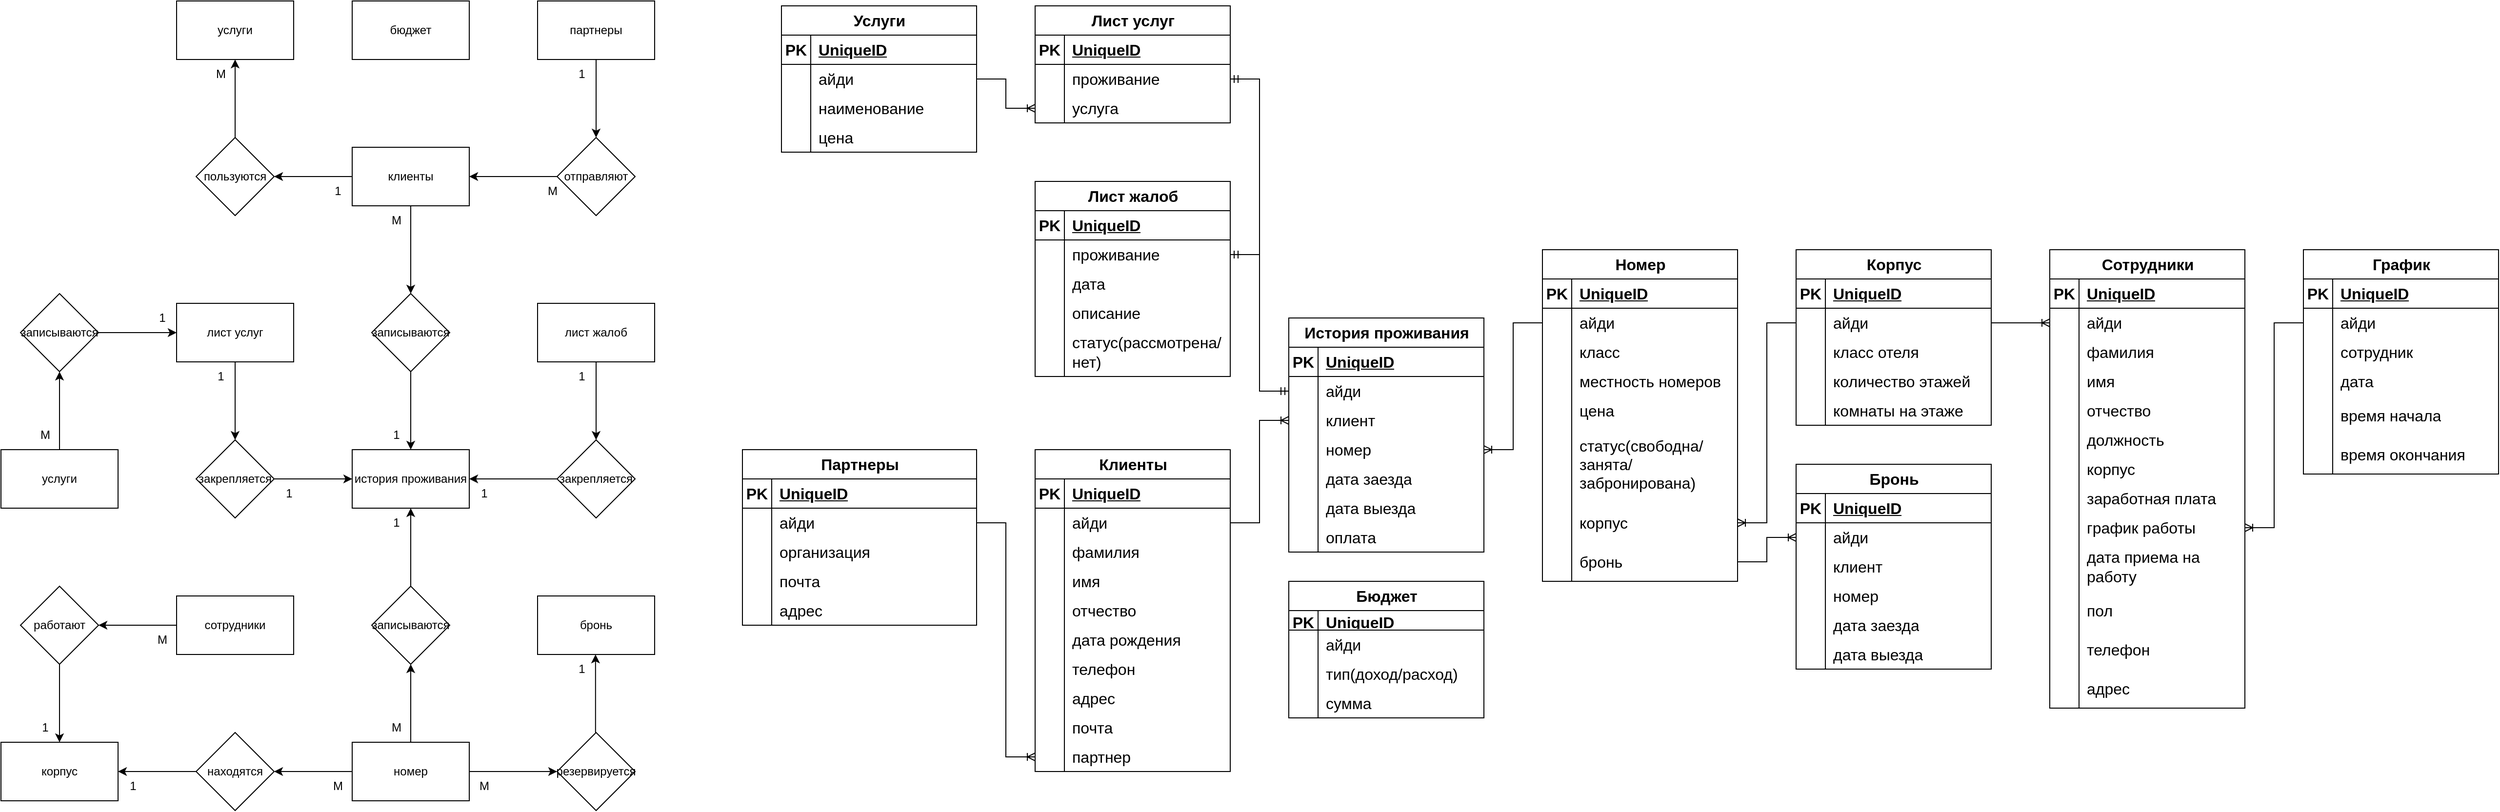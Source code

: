 <mxfile version="24.1.0" type="device">
  <diagram name="Страница — 1" id="udz5jF7b_yETzvx5t7V3">
    <mxGraphModel dx="8674" dy="5787" grid="1" gridSize="10" guides="1" tooltips="1" connect="1" arrows="1" fold="1" page="1" pageScale="1" pageWidth="3300" pageHeight="4681" background="none" math="0" shadow="0">
      <root>
        <mxCell id="0" />
        <mxCell id="1" parent="0" />
        <mxCell id="2hdnFTzWrXRsLLkCAoPm-50" value="клиенты" style="rounded=0;whiteSpace=wrap;html=1;" parent="1" vertex="1">
          <mxGeometry x="-3160" y="-2780" width="120" height="60" as="geometry" />
        </mxCell>
        <mxCell id="2hdnFTzWrXRsLLkCAoPm-51" value="номер" style="rounded=0;whiteSpace=wrap;html=1;" parent="1" vertex="1">
          <mxGeometry x="-3160" y="-2170" width="120" height="60" as="geometry" />
        </mxCell>
        <mxCell id="2hdnFTzWrXRsLLkCAoPm-54" value="корпус" style="rounded=0;whiteSpace=wrap;html=1;" parent="1" vertex="1">
          <mxGeometry x="-3520" y="-2170" width="120" height="60" as="geometry" />
        </mxCell>
        <mxCell id="2hdnFTzWrXRsLLkCAoPm-55" value="услуги" style="rounded=0;whiteSpace=wrap;html=1;" parent="1" vertex="1">
          <mxGeometry x="-3340" y="-2930" width="120" height="60" as="geometry" />
        </mxCell>
        <mxCell id="2hdnFTzWrXRsLLkCAoPm-56" value="пользуются" style="rhombus;whiteSpace=wrap;html=1;" parent="1" vertex="1">
          <mxGeometry x="-3320" y="-2790" width="80" height="80" as="geometry" />
        </mxCell>
        <mxCell id="2hdnFTzWrXRsLLkCAoPm-57" value="" style="endArrow=classic;html=1;rounded=0;entryX=0.5;entryY=1;entryDx=0;entryDy=0;exitX=0.5;exitY=0;exitDx=0;exitDy=0;" parent="1" source="2hdnFTzWrXRsLLkCAoPm-56" target="2hdnFTzWrXRsLLkCAoPm-55" edge="1">
          <mxGeometry width="50" height="50" relative="1" as="geometry">
            <mxPoint x="-3540" y="-3020" as="sourcePoint" />
            <mxPoint x="-2800" y="-2770" as="targetPoint" />
          </mxGeometry>
        </mxCell>
        <mxCell id="2hdnFTzWrXRsLLkCAoPm-58" value="" style="endArrow=classic;html=1;rounded=0;exitX=0.5;exitY=1;exitDx=0;exitDy=0;entryX=0.5;entryY=0;entryDx=0;entryDy=0;" parent="1" source="2hdnFTzWrXRsLLkCAoPm-50" target="2hdnFTzWrXRsLLkCAoPm-67" edge="1">
          <mxGeometry width="50" height="50" relative="1" as="geometry">
            <mxPoint x="-3250" y="-2650" as="sourcePoint" />
            <mxPoint x="-3190" y="-2700" as="targetPoint" />
          </mxGeometry>
        </mxCell>
        <mxCell id="2hdnFTzWrXRsLLkCAoPm-61" value="" style="endArrow=classic;html=1;rounded=0;exitX=0;exitY=0.5;exitDx=0;exitDy=0;entryX=1;entryY=0.5;entryDx=0;entryDy=0;" parent="1" source="2hdnFTzWrXRsLLkCAoPm-50" target="2hdnFTzWrXRsLLkCAoPm-56" edge="1">
          <mxGeometry width="50" height="50" relative="1" as="geometry">
            <mxPoint x="-2850" y="-2720" as="sourcePoint" />
            <mxPoint x="-3350" y="-2670" as="targetPoint" />
          </mxGeometry>
        </mxCell>
        <mxCell id="2hdnFTzWrXRsLLkCAoPm-62" value="1" style="text;html=1;align=center;verticalAlign=middle;resizable=0;points=[];autosize=1;strokeColor=none;fillColor=none;" parent="1" vertex="1">
          <mxGeometry x="-3190" y="-2750" width="30" height="30" as="geometry" />
        </mxCell>
        <mxCell id="2hdnFTzWrXRsLLkCAoPm-63" value="М" style="text;html=1;align=center;verticalAlign=middle;resizable=0;points=[];autosize=1;strokeColor=none;fillColor=none;" parent="1" vertex="1">
          <mxGeometry x="-3310" y="-2870" width="30" height="30" as="geometry" />
        </mxCell>
        <mxCell id="2hdnFTzWrXRsLLkCAoPm-67" value="записываются" style="rhombus;whiteSpace=wrap;html=1;" parent="1" vertex="1">
          <mxGeometry x="-3140" y="-2630" width="80" height="80" as="geometry" />
        </mxCell>
        <mxCell id="2hdnFTzWrXRsLLkCAoPm-69" value="1" style="text;html=1;align=center;verticalAlign=middle;resizable=0;points=[];autosize=1;strokeColor=none;fillColor=none;" parent="1" vertex="1">
          <mxGeometry x="-3130" y="-2500" width="30" height="30" as="geometry" />
        </mxCell>
        <mxCell id="2hdnFTzWrXRsLLkCAoPm-71" value="находятся" style="rhombus;whiteSpace=wrap;html=1;" parent="1" vertex="1">
          <mxGeometry x="-3320" y="-2180" width="80" height="80" as="geometry" />
        </mxCell>
        <mxCell id="2hdnFTzWrXRsLLkCAoPm-72" value="" style="endArrow=classic;html=1;rounded=0;entryX=1;entryY=0.5;entryDx=0;entryDy=0;exitX=0;exitY=0.5;exitDx=0;exitDy=0;" parent="1" source="2hdnFTzWrXRsLLkCAoPm-71" target="2hdnFTzWrXRsLLkCAoPm-54" edge="1">
          <mxGeometry width="50" height="50" relative="1" as="geometry">
            <mxPoint x="-3070" y="-2210" as="sourcePoint" />
            <mxPoint x="-3020" y="-2260" as="targetPoint" />
          </mxGeometry>
        </mxCell>
        <mxCell id="2hdnFTzWrXRsLLkCAoPm-73" value="" style="endArrow=classic;html=1;rounded=0;entryX=1;entryY=0.5;entryDx=0;entryDy=0;exitX=0;exitY=0.5;exitDx=0;exitDy=0;" parent="1" source="2hdnFTzWrXRsLLkCAoPm-51" target="2hdnFTzWrXRsLLkCAoPm-71" edge="1">
          <mxGeometry width="50" height="50" relative="1" as="geometry">
            <mxPoint x="-3650" y="-1990" as="sourcePoint" />
            <mxPoint x="-3540" y="-2060" as="targetPoint" />
          </mxGeometry>
        </mxCell>
        <mxCell id="2hdnFTzWrXRsLLkCAoPm-77" value="М" style="text;html=1;align=center;verticalAlign=middle;resizable=0;points=[];autosize=1;strokeColor=none;fillColor=none;" parent="1" vertex="1">
          <mxGeometry x="-3190" y="-2140" width="30" height="30" as="geometry" />
        </mxCell>
        <mxCell id="2hdnFTzWrXRsLLkCAoPm-78" value="1" style="text;html=1;align=center;verticalAlign=middle;resizable=0;points=[];autosize=1;strokeColor=none;fillColor=none;" parent="1" vertex="1">
          <mxGeometry x="-3400" y="-2140" width="30" height="30" as="geometry" />
        </mxCell>
        <mxCell id="oQhQ9BPvRE1asH8mw2eH-1" value="партнеры" style="rounded=0;whiteSpace=wrap;html=1;" parent="1" vertex="1">
          <mxGeometry x="-2970" y="-2930" width="120" height="60" as="geometry" />
        </mxCell>
        <mxCell id="oQhQ9BPvRE1asH8mw2eH-2" value="отправляют" style="rhombus;whiteSpace=wrap;html=1;" parent="1" vertex="1">
          <mxGeometry x="-2950" y="-2790" width="80" height="80" as="geometry" />
        </mxCell>
        <mxCell id="oQhQ9BPvRE1asH8mw2eH-3" value="" style="endArrow=classic;html=1;rounded=0;exitX=0.5;exitY=1;exitDx=0;exitDy=0;entryX=0.5;entryY=0;entryDx=0;entryDy=0;" parent="1" source="oQhQ9BPvRE1asH8mw2eH-1" target="oQhQ9BPvRE1asH8mw2eH-2" edge="1">
          <mxGeometry width="50" height="50" relative="1" as="geometry">
            <mxPoint x="-3590" y="-2630" as="sourcePoint" />
            <mxPoint x="-2660" y="-2760" as="targetPoint" />
          </mxGeometry>
        </mxCell>
        <mxCell id="oQhQ9BPvRE1asH8mw2eH-6" value="1" style="text;html=1;align=center;verticalAlign=middle;resizable=0;points=[];autosize=1;strokeColor=none;fillColor=none;" parent="1" vertex="1">
          <mxGeometry x="-2940" y="-2870" width="30" height="30" as="geometry" />
        </mxCell>
        <mxCell id="oQhQ9BPvRE1asH8mw2eH-7" value="" style="endArrow=classic;html=1;rounded=0;exitX=0;exitY=0.5;exitDx=0;exitDy=0;entryX=1;entryY=0.5;entryDx=0;entryDy=0;" parent="1" source="oQhQ9BPvRE1asH8mw2eH-2" target="2hdnFTzWrXRsLLkCAoPm-50" edge="1">
          <mxGeometry width="50" height="50" relative="1" as="geometry">
            <mxPoint x="-3240" y="-2470" as="sourcePoint" />
            <mxPoint x="-3480" y="-2830" as="targetPoint" />
          </mxGeometry>
        </mxCell>
        <mxCell id="oQhQ9BPvRE1asH8mw2eH-9" value="М" style="text;html=1;align=center;verticalAlign=middle;resizable=0;points=[];autosize=1;strokeColor=none;fillColor=none;" parent="1" vertex="1">
          <mxGeometry x="-2970" y="-2750" width="30" height="30" as="geometry" />
        </mxCell>
        <mxCell id="oQhQ9BPvRE1asH8mw2eH-11" value="история проживания" style="rounded=0;whiteSpace=wrap;html=1;" parent="1" vertex="1">
          <mxGeometry x="-3160" y="-2470" width="120" height="60" as="geometry" />
        </mxCell>
        <mxCell id="oQhQ9BPvRE1asH8mw2eH-13" value="" style="endArrow=classic;html=1;rounded=0;entryX=0.5;entryY=0;entryDx=0;entryDy=0;exitX=0.5;exitY=1;exitDx=0;exitDy=0;" parent="1" source="2hdnFTzWrXRsLLkCAoPm-67" target="oQhQ9BPvRE1asH8mw2eH-11" edge="1">
          <mxGeometry width="50" height="50" relative="1" as="geometry">
            <mxPoint x="-3040" y="-2340" as="sourcePoint" />
            <mxPoint x="-3040" y="-2260" as="targetPoint" />
          </mxGeometry>
        </mxCell>
        <mxCell id="oQhQ9BPvRE1asH8mw2eH-14" value="записываются" style="rhombus;whiteSpace=wrap;html=1;" parent="1" vertex="1">
          <mxGeometry x="-3140" y="-2330" width="80" height="80" as="geometry" />
        </mxCell>
        <mxCell id="oQhQ9BPvRE1asH8mw2eH-15" value="" style="endArrow=classic;html=1;rounded=0;entryX=0.5;entryY=1;entryDx=0;entryDy=0;exitX=0.5;exitY=0;exitDx=0;exitDy=0;" parent="1" source="oQhQ9BPvRE1asH8mw2eH-14" target="oQhQ9BPvRE1asH8mw2eH-11" edge="1">
          <mxGeometry width="50" height="50" relative="1" as="geometry">
            <mxPoint x="-2870" y="-2420" as="sourcePoint" />
            <mxPoint x="-3030" y="-2350" as="targetPoint" />
          </mxGeometry>
        </mxCell>
        <mxCell id="oQhQ9BPvRE1asH8mw2eH-16" value="М" style="text;html=1;align=center;verticalAlign=middle;resizable=0;points=[];autosize=1;strokeColor=none;fillColor=none;" parent="1" vertex="1">
          <mxGeometry x="-3130" y="-2720" width="30" height="30" as="geometry" />
        </mxCell>
        <mxCell id="oQhQ9BPvRE1asH8mw2eH-18" value="" style="endArrow=classic;html=1;rounded=0;entryX=0.5;entryY=1;entryDx=0;entryDy=0;exitX=0.5;exitY=0;exitDx=0;exitDy=0;" parent="1" source="2hdnFTzWrXRsLLkCAoPm-51" target="oQhQ9BPvRE1asH8mw2eH-14" edge="1">
          <mxGeometry width="50" height="50" relative="1" as="geometry">
            <mxPoint x="-3020" y="-2180" as="sourcePoint" />
            <mxPoint x="-3100" y="-2170" as="targetPoint" />
          </mxGeometry>
        </mxCell>
        <mxCell id="oQhQ9BPvRE1asH8mw2eH-19" value="работают" style="rhombus;whiteSpace=wrap;html=1;" parent="1" vertex="1">
          <mxGeometry x="-3500" y="-2330" width="80" height="80" as="geometry" />
        </mxCell>
        <mxCell id="oQhQ9BPvRE1asH8mw2eH-20" value="сотрудники" style="rounded=0;whiteSpace=wrap;html=1;" parent="1" vertex="1">
          <mxGeometry x="-3340" y="-2320" width="120" height="60" as="geometry" />
        </mxCell>
        <mxCell id="oQhQ9BPvRE1asH8mw2eH-21" value="" style="endArrow=classic;html=1;rounded=0;entryX=1;entryY=0.5;entryDx=0;entryDy=0;exitX=0;exitY=0.5;exitDx=0;exitDy=0;" parent="1" source="oQhQ9BPvRE1asH8mw2eH-20" target="oQhQ9BPvRE1asH8mw2eH-19" edge="1">
          <mxGeometry width="50" height="50" relative="1" as="geometry">
            <mxPoint x="-3310" y="-2430" as="sourcePoint" />
            <mxPoint x="-3390" y="-2430" as="targetPoint" />
          </mxGeometry>
        </mxCell>
        <mxCell id="oQhQ9BPvRE1asH8mw2eH-22" value="" style="endArrow=classic;html=1;rounded=0;entryX=0.5;entryY=0;entryDx=0;entryDy=0;exitX=0.5;exitY=1;exitDx=0;exitDy=0;" parent="1" source="oQhQ9BPvRE1asH8mw2eH-19" target="2hdnFTzWrXRsLLkCAoPm-54" edge="1">
          <mxGeometry width="50" height="50" relative="1" as="geometry">
            <mxPoint x="-3330" y="-2280" as="sourcePoint" />
            <mxPoint x="-3410" y="-2280" as="targetPoint" />
          </mxGeometry>
        </mxCell>
        <mxCell id="oQhQ9BPvRE1asH8mw2eH-23" value="1" style="text;html=1;align=center;verticalAlign=middle;resizable=0;points=[];autosize=1;strokeColor=none;fillColor=none;" parent="1" vertex="1">
          <mxGeometry x="-3490" y="-2200" width="30" height="30" as="geometry" />
        </mxCell>
        <mxCell id="oQhQ9BPvRE1asH8mw2eH-24" value="М" style="text;html=1;align=center;verticalAlign=middle;resizable=0;points=[];autosize=1;strokeColor=none;fillColor=none;" parent="1" vertex="1">
          <mxGeometry x="-3370" y="-2290" width="30" height="30" as="geometry" />
        </mxCell>
        <mxCell id="oQhQ9BPvRE1asH8mw2eH-26" value="М" style="text;html=1;align=center;verticalAlign=middle;resizable=0;points=[];autosize=1;strokeColor=none;fillColor=none;" parent="1" vertex="1">
          <mxGeometry x="-3130" y="-2200" width="30" height="30" as="geometry" />
        </mxCell>
        <mxCell id="oQhQ9BPvRE1asH8mw2eH-27" value="1" style="text;html=1;align=center;verticalAlign=middle;resizable=0;points=[];autosize=1;strokeColor=none;fillColor=none;" parent="1" vertex="1">
          <mxGeometry x="-3130" y="-2410" width="30" height="30" as="geometry" />
        </mxCell>
        <mxCell id="oQhQ9BPvRE1asH8mw2eH-29" value="бронь" style="rounded=0;whiteSpace=wrap;html=1;" parent="1" vertex="1">
          <mxGeometry x="-2970" y="-2320" width="120" height="60" as="geometry" />
        </mxCell>
        <mxCell id="oQhQ9BPvRE1asH8mw2eH-30" value="резервируется" style="rhombus;whiteSpace=wrap;html=1;" parent="1" vertex="1">
          <mxGeometry x="-2950" y="-2180" width="80" height="80" as="geometry" />
        </mxCell>
        <mxCell id="oQhQ9BPvRE1asH8mw2eH-31" value="" style="endArrow=classic;html=1;rounded=0;exitX=1;exitY=0.5;exitDx=0;exitDy=0;entryX=0;entryY=0.5;entryDx=0;entryDy=0;" parent="1" edge="1">
          <mxGeometry width="50" height="50" relative="1" as="geometry">
            <mxPoint x="-3040" y="-2140" as="sourcePoint" />
            <mxPoint x="-2950" y="-2140" as="targetPoint" />
          </mxGeometry>
        </mxCell>
        <mxCell id="oQhQ9BPvRE1asH8mw2eH-33" value="" style="endArrow=classic;html=1;rounded=0;entryX=0.5;entryY=1;entryDx=0;entryDy=0;exitX=0.5;exitY=0;exitDx=0;exitDy=0;" parent="1" edge="1">
          <mxGeometry width="50" height="50" relative="1" as="geometry">
            <mxPoint x="-2910.59" y="-2180" as="sourcePoint" />
            <mxPoint x="-2910.59" y="-2260" as="targetPoint" />
          </mxGeometry>
        </mxCell>
        <mxCell id="oQhQ9BPvRE1asH8mw2eH-34" value="М" style="text;html=1;align=center;verticalAlign=middle;resizable=0;points=[];autosize=1;strokeColor=none;fillColor=none;" parent="1" vertex="1">
          <mxGeometry x="-3040" y="-2140" width="30" height="30" as="geometry" />
        </mxCell>
        <mxCell id="oQhQ9BPvRE1asH8mw2eH-35" value="1" style="text;html=1;align=center;verticalAlign=middle;resizable=0;points=[];autosize=1;strokeColor=none;fillColor=none;" parent="1" vertex="1">
          <mxGeometry x="-2940" y="-2260" width="30" height="30" as="geometry" />
        </mxCell>
        <mxCell id="GMAnGEkJPV9ywlERZJQ0-1" value="Лист жалоб" style="shape=table;startSize=30;container=1;collapsible=1;childLayout=tableLayout;fixedRows=1;rowLines=0;fontStyle=1;align=center;resizeLast=1;html=1;fontSize=16;" parent="1" vertex="1">
          <mxGeometry x="-2460" y="-2745" width="200" height="200" as="geometry" />
        </mxCell>
        <mxCell id="GMAnGEkJPV9ywlERZJQ0-2" value="" style="shape=tableRow;horizontal=0;startSize=0;swimlaneHead=0;swimlaneBody=0;fillColor=none;collapsible=0;dropTarget=0;points=[[0,0.5],[1,0.5]];portConstraint=eastwest;top=0;left=0;right=0;bottom=1;fontSize=16;" parent="GMAnGEkJPV9ywlERZJQ0-1" vertex="1">
          <mxGeometry y="30" width="200" height="30" as="geometry" />
        </mxCell>
        <mxCell id="GMAnGEkJPV9ywlERZJQ0-3" value="PK" style="shape=partialRectangle;connectable=0;fillColor=none;top=0;left=0;bottom=0;right=0;fontStyle=1;overflow=hidden;whiteSpace=wrap;html=1;fontSize=16;" parent="GMAnGEkJPV9ywlERZJQ0-2" vertex="1">
          <mxGeometry width="30" height="30" as="geometry">
            <mxRectangle width="30" height="30" as="alternateBounds" />
          </mxGeometry>
        </mxCell>
        <mxCell id="GMAnGEkJPV9ywlERZJQ0-4" value="UniqueID" style="shape=partialRectangle;connectable=0;fillColor=none;top=0;left=0;bottom=0;right=0;align=left;spacingLeft=6;fontStyle=5;overflow=hidden;whiteSpace=wrap;html=1;fontSize=16;" parent="GMAnGEkJPV9ywlERZJQ0-2" vertex="1">
          <mxGeometry x="30" width="170" height="30" as="geometry">
            <mxRectangle width="170" height="30" as="alternateBounds" />
          </mxGeometry>
        </mxCell>
        <mxCell id="GMAnGEkJPV9ywlERZJQ0-8" value="" style="shape=tableRow;horizontal=0;startSize=0;swimlaneHead=0;swimlaneBody=0;fillColor=none;collapsible=0;dropTarget=0;points=[[0,0.5],[1,0.5]];portConstraint=eastwest;top=0;left=0;right=0;bottom=0;fontSize=16;" parent="GMAnGEkJPV9ywlERZJQ0-1" vertex="1">
          <mxGeometry y="60" width="200" height="30" as="geometry" />
        </mxCell>
        <mxCell id="GMAnGEkJPV9ywlERZJQ0-9" value="" style="shape=partialRectangle;connectable=0;fillColor=none;top=0;left=0;bottom=0;right=0;editable=1;overflow=hidden;whiteSpace=wrap;html=1;fontSize=16;" parent="GMAnGEkJPV9ywlERZJQ0-8" vertex="1">
          <mxGeometry width="30" height="30" as="geometry">
            <mxRectangle width="30" height="30" as="alternateBounds" />
          </mxGeometry>
        </mxCell>
        <mxCell id="GMAnGEkJPV9ywlERZJQ0-10" value="проживание" style="shape=partialRectangle;connectable=0;fillColor=none;top=0;left=0;bottom=0;right=0;align=left;spacingLeft=6;overflow=hidden;whiteSpace=wrap;html=1;fontSize=16;" parent="GMAnGEkJPV9ywlERZJQ0-8" vertex="1">
          <mxGeometry x="30" width="170" height="30" as="geometry">
            <mxRectangle width="170" height="30" as="alternateBounds" />
          </mxGeometry>
        </mxCell>
        <mxCell id="GMAnGEkJPV9ywlERZJQ0-11" value="" style="shape=tableRow;horizontal=0;startSize=0;swimlaneHead=0;swimlaneBody=0;fillColor=none;collapsible=0;dropTarget=0;points=[[0,0.5],[1,0.5]];portConstraint=eastwest;top=0;left=0;right=0;bottom=0;fontSize=16;" parent="GMAnGEkJPV9ywlERZJQ0-1" vertex="1">
          <mxGeometry y="90" width="200" height="30" as="geometry" />
        </mxCell>
        <mxCell id="GMAnGEkJPV9ywlERZJQ0-12" value="" style="shape=partialRectangle;connectable=0;fillColor=none;top=0;left=0;bottom=0;right=0;editable=1;overflow=hidden;whiteSpace=wrap;html=1;fontSize=16;" parent="GMAnGEkJPV9ywlERZJQ0-11" vertex="1">
          <mxGeometry width="30" height="30" as="geometry">
            <mxRectangle width="30" height="30" as="alternateBounds" />
          </mxGeometry>
        </mxCell>
        <mxCell id="GMAnGEkJPV9ywlERZJQ0-13" value="дата" style="shape=partialRectangle;connectable=0;fillColor=none;top=0;left=0;bottom=0;right=0;align=left;spacingLeft=6;overflow=hidden;whiteSpace=wrap;html=1;fontSize=16;" parent="GMAnGEkJPV9ywlERZJQ0-11" vertex="1">
          <mxGeometry x="30" width="170" height="30" as="geometry">
            <mxRectangle width="170" height="30" as="alternateBounds" />
          </mxGeometry>
        </mxCell>
        <mxCell id="GMAnGEkJPV9ywlERZJQ0-14" value="" style="shape=tableRow;horizontal=0;startSize=0;swimlaneHead=0;swimlaneBody=0;fillColor=none;collapsible=0;dropTarget=0;points=[[0,0.5],[1,0.5]];portConstraint=eastwest;top=0;left=0;right=0;bottom=0;fontSize=16;" parent="GMAnGEkJPV9ywlERZJQ0-1" vertex="1">
          <mxGeometry y="120" width="200" height="30" as="geometry" />
        </mxCell>
        <mxCell id="GMAnGEkJPV9ywlERZJQ0-15" value="" style="shape=partialRectangle;connectable=0;fillColor=none;top=0;left=0;bottom=0;right=0;editable=1;overflow=hidden;whiteSpace=wrap;html=1;fontSize=16;" parent="GMAnGEkJPV9ywlERZJQ0-14" vertex="1">
          <mxGeometry width="30" height="30" as="geometry">
            <mxRectangle width="30" height="30" as="alternateBounds" />
          </mxGeometry>
        </mxCell>
        <mxCell id="GMAnGEkJPV9ywlERZJQ0-16" value="описание" style="shape=partialRectangle;connectable=0;fillColor=none;top=0;left=0;bottom=0;right=0;align=left;spacingLeft=6;overflow=hidden;whiteSpace=wrap;html=1;fontSize=16;" parent="GMAnGEkJPV9ywlERZJQ0-14" vertex="1">
          <mxGeometry x="30" width="170" height="30" as="geometry">
            <mxRectangle width="170" height="30" as="alternateBounds" />
          </mxGeometry>
        </mxCell>
        <mxCell id="GMAnGEkJPV9ywlERZJQ0-17" style="shape=tableRow;horizontal=0;startSize=0;swimlaneHead=0;swimlaneBody=0;fillColor=none;collapsible=0;dropTarget=0;points=[[0,0.5],[1,0.5]];portConstraint=eastwest;top=0;left=0;right=0;bottom=0;fontSize=16;" parent="GMAnGEkJPV9ywlERZJQ0-1" vertex="1">
          <mxGeometry y="150" width="200" height="50" as="geometry" />
        </mxCell>
        <mxCell id="GMAnGEkJPV9ywlERZJQ0-18" style="shape=partialRectangle;connectable=0;fillColor=none;top=0;left=0;bottom=0;right=0;editable=1;overflow=hidden;whiteSpace=wrap;html=1;fontSize=16;" parent="GMAnGEkJPV9ywlERZJQ0-17" vertex="1">
          <mxGeometry width="30" height="50" as="geometry">
            <mxRectangle width="30" height="50" as="alternateBounds" />
          </mxGeometry>
        </mxCell>
        <mxCell id="GMAnGEkJPV9ywlERZJQ0-19" value="статус(рассмотрена/нет)" style="shape=partialRectangle;connectable=0;fillColor=none;top=0;left=0;bottom=0;right=0;align=left;spacingLeft=6;overflow=hidden;whiteSpace=wrap;html=1;fontSize=16;" parent="GMAnGEkJPV9ywlERZJQ0-17" vertex="1">
          <mxGeometry x="30" width="170" height="50" as="geometry">
            <mxRectangle width="170" height="50" as="alternateBounds" />
          </mxGeometry>
        </mxCell>
        <mxCell id="GMAnGEkJPV9ywlERZJQ0-20" value="Услуги" style="shape=table;startSize=30;container=1;collapsible=1;childLayout=tableLayout;fixedRows=1;rowLines=0;fontStyle=1;align=center;resizeLast=1;html=1;fontSize=16;" parent="1" vertex="1">
          <mxGeometry x="-2720" y="-2925" width="200" height="150" as="geometry" />
        </mxCell>
        <mxCell id="GMAnGEkJPV9ywlERZJQ0-21" value="" style="shape=tableRow;horizontal=0;startSize=0;swimlaneHead=0;swimlaneBody=0;fillColor=none;collapsible=0;dropTarget=0;points=[[0,0.5],[1,0.5]];portConstraint=eastwest;top=0;left=0;right=0;bottom=1;fontSize=16;" parent="GMAnGEkJPV9ywlERZJQ0-20" vertex="1">
          <mxGeometry y="30" width="200" height="30" as="geometry" />
        </mxCell>
        <mxCell id="GMAnGEkJPV9ywlERZJQ0-22" value="PK" style="shape=partialRectangle;connectable=0;fillColor=none;top=0;left=0;bottom=0;right=0;fontStyle=1;overflow=hidden;whiteSpace=wrap;html=1;fontSize=16;" parent="GMAnGEkJPV9ywlERZJQ0-21" vertex="1">
          <mxGeometry width="30" height="30" as="geometry">
            <mxRectangle width="30" height="30" as="alternateBounds" />
          </mxGeometry>
        </mxCell>
        <mxCell id="GMAnGEkJPV9ywlERZJQ0-23" value="UniqueID" style="shape=partialRectangle;connectable=0;fillColor=none;top=0;left=0;bottom=0;right=0;align=left;spacingLeft=6;fontStyle=5;overflow=hidden;whiteSpace=wrap;html=1;fontSize=16;" parent="GMAnGEkJPV9ywlERZJQ0-21" vertex="1">
          <mxGeometry x="30" width="170" height="30" as="geometry">
            <mxRectangle width="170" height="30" as="alternateBounds" />
          </mxGeometry>
        </mxCell>
        <mxCell id="GMAnGEkJPV9ywlERZJQ0-24" value="" style="shape=tableRow;horizontal=0;startSize=0;swimlaneHead=0;swimlaneBody=0;fillColor=none;collapsible=0;dropTarget=0;points=[[0,0.5],[1,0.5]];portConstraint=eastwest;top=0;left=0;right=0;bottom=0;fontSize=16;" parent="GMAnGEkJPV9ywlERZJQ0-20" vertex="1">
          <mxGeometry y="60" width="200" height="30" as="geometry" />
        </mxCell>
        <mxCell id="GMAnGEkJPV9ywlERZJQ0-25" value="" style="shape=partialRectangle;connectable=0;fillColor=none;top=0;left=0;bottom=0;right=0;editable=1;overflow=hidden;whiteSpace=wrap;html=1;fontSize=16;" parent="GMAnGEkJPV9ywlERZJQ0-24" vertex="1">
          <mxGeometry width="30" height="30" as="geometry">
            <mxRectangle width="30" height="30" as="alternateBounds" />
          </mxGeometry>
        </mxCell>
        <mxCell id="GMAnGEkJPV9ywlERZJQ0-26" value="айди" style="shape=partialRectangle;connectable=0;fillColor=none;top=0;left=0;bottom=0;right=0;align=left;spacingLeft=6;overflow=hidden;whiteSpace=wrap;html=1;fontSize=16;" parent="GMAnGEkJPV9ywlERZJQ0-24" vertex="1">
          <mxGeometry x="30" width="170" height="30" as="geometry">
            <mxRectangle width="170" height="30" as="alternateBounds" />
          </mxGeometry>
        </mxCell>
        <mxCell id="GMAnGEkJPV9ywlERZJQ0-27" value="" style="shape=tableRow;horizontal=0;startSize=0;swimlaneHead=0;swimlaneBody=0;fillColor=none;collapsible=0;dropTarget=0;points=[[0,0.5],[1,0.5]];portConstraint=eastwest;top=0;left=0;right=0;bottom=0;fontSize=16;" parent="GMAnGEkJPV9ywlERZJQ0-20" vertex="1">
          <mxGeometry y="90" width="200" height="30" as="geometry" />
        </mxCell>
        <mxCell id="GMAnGEkJPV9ywlERZJQ0-28" value="" style="shape=partialRectangle;connectable=0;fillColor=none;top=0;left=0;bottom=0;right=0;editable=1;overflow=hidden;whiteSpace=wrap;html=1;fontSize=16;" parent="GMAnGEkJPV9ywlERZJQ0-27" vertex="1">
          <mxGeometry width="30" height="30" as="geometry">
            <mxRectangle width="30" height="30" as="alternateBounds" />
          </mxGeometry>
        </mxCell>
        <mxCell id="GMAnGEkJPV9ywlERZJQ0-29" value="наименование" style="shape=partialRectangle;connectable=0;fillColor=none;top=0;left=0;bottom=0;right=0;align=left;spacingLeft=6;overflow=hidden;whiteSpace=wrap;html=1;fontSize=16;" parent="GMAnGEkJPV9ywlERZJQ0-27" vertex="1">
          <mxGeometry x="30" width="170" height="30" as="geometry">
            <mxRectangle width="170" height="30" as="alternateBounds" />
          </mxGeometry>
        </mxCell>
        <mxCell id="GMAnGEkJPV9ywlERZJQ0-30" value="" style="shape=tableRow;horizontal=0;startSize=0;swimlaneHead=0;swimlaneBody=0;fillColor=none;collapsible=0;dropTarget=0;points=[[0,0.5],[1,0.5]];portConstraint=eastwest;top=0;left=0;right=0;bottom=0;fontSize=16;" parent="GMAnGEkJPV9ywlERZJQ0-20" vertex="1">
          <mxGeometry y="120" width="200" height="30" as="geometry" />
        </mxCell>
        <mxCell id="GMAnGEkJPV9ywlERZJQ0-31" value="" style="shape=partialRectangle;connectable=0;fillColor=none;top=0;left=0;bottom=0;right=0;editable=1;overflow=hidden;whiteSpace=wrap;html=1;fontSize=16;" parent="GMAnGEkJPV9ywlERZJQ0-30" vertex="1">
          <mxGeometry width="30" height="30" as="geometry">
            <mxRectangle width="30" height="30" as="alternateBounds" />
          </mxGeometry>
        </mxCell>
        <mxCell id="GMAnGEkJPV9ywlERZJQ0-32" value="цена" style="shape=partialRectangle;connectable=0;fillColor=none;top=0;left=0;bottom=0;right=0;align=left;spacingLeft=6;overflow=hidden;whiteSpace=wrap;html=1;fontSize=16;" parent="GMAnGEkJPV9ywlERZJQ0-30" vertex="1">
          <mxGeometry x="30" width="170" height="30" as="geometry">
            <mxRectangle width="170" height="30" as="alternateBounds" />
          </mxGeometry>
        </mxCell>
        <mxCell id="GMAnGEkJPV9ywlERZJQ0-33" value="Клиенты" style="shape=table;startSize=30;container=1;collapsible=1;childLayout=tableLayout;fixedRows=1;rowLines=0;fontStyle=1;align=center;resizeLast=1;html=1;fontSize=16;" parent="1" vertex="1">
          <mxGeometry x="-2460" y="-2470" width="200" height="330" as="geometry" />
        </mxCell>
        <mxCell id="GMAnGEkJPV9ywlERZJQ0-34" value="" style="shape=tableRow;horizontal=0;startSize=0;swimlaneHead=0;swimlaneBody=0;fillColor=none;collapsible=0;dropTarget=0;points=[[0,0.5],[1,0.5]];portConstraint=eastwest;top=0;left=0;right=0;bottom=1;fontSize=16;" parent="GMAnGEkJPV9ywlERZJQ0-33" vertex="1">
          <mxGeometry y="30" width="200" height="30" as="geometry" />
        </mxCell>
        <mxCell id="GMAnGEkJPV9ywlERZJQ0-35" value="PK" style="shape=partialRectangle;connectable=0;fillColor=none;top=0;left=0;bottom=0;right=0;fontStyle=1;overflow=hidden;whiteSpace=wrap;html=1;fontSize=16;" parent="GMAnGEkJPV9ywlERZJQ0-34" vertex="1">
          <mxGeometry width="30" height="30" as="geometry">
            <mxRectangle width="30" height="30" as="alternateBounds" />
          </mxGeometry>
        </mxCell>
        <mxCell id="GMAnGEkJPV9ywlERZJQ0-36" value="UniqueID" style="shape=partialRectangle;connectable=0;fillColor=none;top=0;left=0;bottom=0;right=0;align=left;spacingLeft=6;fontStyle=5;overflow=hidden;whiteSpace=wrap;html=1;fontSize=16;" parent="GMAnGEkJPV9ywlERZJQ0-34" vertex="1">
          <mxGeometry x="30" width="170" height="30" as="geometry">
            <mxRectangle width="170" height="30" as="alternateBounds" />
          </mxGeometry>
        </mxCell>
        <mxCell id="GMAnGEkJPV9ywlERZJQ0-37" style="shape=tableRow;horizontal=0;startSize=0;swimlaneHead=0;swimlaneBody=0;fillColor=none;collapsible=0;dropTarget=0;points=[[0,0.5],[1,0.5]];portConstraint=eastwest;top=0;left=0;right=0;bottom=0;fontSize=16;" parent="GMAnGEkJPV9ywlERZJQ0-33" vertex="1">
          <mxGeometry y="60" width="200" height="30" as="geometry" />
        </mxCell>
        <mxCell id="GMAnGEkJPV9ywlERZJQ0-38" style="shape=partialRectangle;connectable=0;fillColor=none;top=0;left=0;bottom=0;right=0;editable=1;overflow=hidden;whiteSpace=wrap;html=1;fontSize=16;" parent="GMAnGEkJPV9ywlERZJQ0-37" vertex="1">
          <mxGeometry width="30" height="30" as="geometry">
            <mxRectangle width="30" height="30" as="alternateBounds" />
          </mxGeometry>
        </mxCell>
        <mxCell id="GMAnGEkJPV9ywlERZJQ0-39" value="айди" style="shape=partialRectangle;connectable=0;fillColor=none;top=0;left=0;bottom=0;right=0;align=left;spacingLeft=6;overflow=hidden;whiteSpace=wrap;html=1;fontSize=16;" parent="GMAnGEkJPV9ywlERZJQ0-37" vertex="1">
          <mxGeometry x="30" width="170" height="30" as="geometry">
            <mxRectangle width="170" height="30" as="alternateBounds" />
          </mxGeometry>
        </mxCell>
        <mxCell id="GMAnGEkJPV9ywlERZJQ0-40" value="" style="shape=tableRow;horizontal=0;startSize=0;swimlaneHead=0;swimlaneBody=0;fillColor=none;collapsible=0;dropTarget=0;points=[[0,0.5],[1,0.5]];portConstraint=eastwest;top=0;left=0;right=0;bottom=0;fontSize=16;" parent="GMAnGEkJPV9ywlERZJQ0-33" vertex="1">
          <mxGeometry y="90" width="200" height="30" as="geometry" />
        </mxCell>
        <mxCell id="GMAnGEkJPV9ywlERZJQ0-41" value="" style="shape=partialRectangle;connectable=0;fillColor=none;top=0;left=0;bottom=0;right=0;editable=1;overflow=hidden;whiteSpace=wrap;html=1;fontSize=16;" parent="GMAnGEkJPV9ywlERZJQ0-40" vertex="1">
          <mxGeometry width="30" height="30" as="geometry">
            <mxRectangle width="30" height="30" as="alternateBounds" />
          </mxGeometry>
        </mxCell>
        <mxCell id="GMAnGEkJPV9ywlERZJQ0-42" value="фамилия" style="shape=partialRectangle;connectable=0;fillColor=none;top=0;left=0;bottom=0;right=0;align=left;spacingLeft=6;overflow=hidden;whiteSpace=wrap;html=1;fontSize=16;" parent="GMAnGEkJPV9ywlERZJQ0-40" vertex="1">
          <mxGeometry x="30" width="170" height="30" as="geometry">
            <mxRectangle width="170" height="30" as="alternateBounds" />
          </mxGeometry>
        </mxCell>
        <mxCell id="GMAnGEkJPV9ywlERZJQ0-43" value="" style="shape=tableRow;horizontal=0;startSize=0;swimlaneHead=0;swimlaneBody=0;fillColor=none;collapsible=0;dropTarget=0;points=[[0,0.5],[1,0.5]];portConstraint=eastwest;top=0;left=0;right=0;bottom=0;fontSize=16;" parent="GMAnGEkJPV9ywlERZJQ0-33" vertex="1">
          <mxGeometry y="120" width="200" height="30" as="geometry" />
        </mxCell>
        <mxCell id="GMAnGEkJPV9ywlERZJQ0-44" value="" style="shape=partialRectangle;connectable=0;fillColor=none;top=0;left=0;bottom=0;right=0;editable=1;overflow=hidden;whiteSpace=wrap;html=1;fontSize=16;" parent="GMAnGEkJPV9ywlERZJQ0-43" vertex="1">
          <mxGeometry width="30" height="30" as="geometry">
            <mxRectangle width="30" height="30" as="alternateBounds" />
          </mxGeometry>
        </mxCell>
        <mxCell id="GMAnGEkJPV9ywlERZJQ0-45" value="имя" style="shape=partialRectangle;connectable=0;fillColor=none;top=0;left=0;bottom=0;right=0;align=left;spacingLeft=6;overflow=hidden;whiteSpace=wrap;html=1;fontSize=16;" parent="GMAnGEkJPV9ywlERZJQ0-43" vertex="1">
          <mxGeometry x="30" width="170" height="30" as="geometry">
            <mxRectangle width="170" height="30" as="alternateBounds" />
          </mxGeometry>
        </mxCell>
        <mxCell id="GMAnGEkJPV9ywlERZJQ0-46" value="" style="shape=tableRow;horizontal=0;startSize=0;swimlaneHead=0;swimlaneBody=0;fillColor=none;collapsible=0;dropTarget=0;points=[[0,0.5],[1,0.5]];portConstraint=eastwest;top=0;left=0;right=0;bottom=0;fontSize=16;" parent="GMAnGEkJPV9ywlERZJQ0-33" vertex="1">
          <mxGeometry y="150" width="200" height="30" as="geometry" />
        </mxCell>
        <mxCell id="GMAnGEkJPV9ywlERZJQ0-47" value="" style="shape=partialRectangle;connectable=0;fillColor=none;top=0;left=0;bottom=0;right=0;editable=1;overflow=hidden;whiteSpace=wrap;html=1;fontSize=16;" parent="GMAnGEkJPV9ywlERZJQ0-46" vertex="1">
          <mxGeometry width="30" height="30" as="geometry">
            <mxRectangle width="30" height="30" as="alternateBounds" />
          </mxGeometry>
        </mxCell>
        <mxCell id="GMAnGEkJPV9ywlERZJQ0-48" value="отчество" style="shape=partialRectangle;connectable=0;fillColor=none;top=0;left=0;bottom=0;right=0;align=left;spacingLeft=6;overflow=hidden;whiteSpace=wrap;html=1;fontSize=16;" parent="GMAnGEkJPV9ywlERZJQ0-46" vertex="1">
          <mxGeometry x="30" width="170" height="30" as="geometry">
            <mxRectangle width="170" height="30" as="alternateBounds" />
          </mxGeometry>
        </mxCell>
        <mxCell id="GMAnGEkJPV9ywlERZJQ0-49" style="shape=tableRow;horizontal=0;startSize=0;swimlaneHead=0;swimlaneBody=0;fillColor=none;collapsible=0;dropTarget=0;points=[[0,0.5],[1,0.5]];portConstraint=eastwest;top=0;left=0;right=0;bottom=0;fontSize=16;" parent="GMAnGEkJPV9ywlERZJQ0-33" vertex="1">
          <mxGeometry y="180" width="200" height="30" as="geometry" />
        </mxCell>
        <mxCell id="GMAnGEkJPV9ywlERZJQ0-50" style="shape=partialRectangle;connectable=0;fillColor=none;top=0;left=0;bottom=0;right=0;editable=1;overflow=hidden;whiteSpace=wrap;html=1;fontSize=16;" parent="GMAnGEkJPV9ywlERZJQ0-49" vertex="1">
          <mxGeometry width="30" height="30" as="geometry">
            <mxRectangle width="30" height="30" as="alternateBounds" />
          </mxGeometry>
        </mxCell>
        <mxCell id="GMAnGEkJPV9ywlERZJQ0-51" value="дата рождения" style="shape=partialRectangle;connectable=0;fillColor=none;top=0;left=0;bottom=0;right=0;align=left;spacingLeft=6;overflow=hidden;whiteSpace=wrap;html=1;fontSize=16;" parent="GMAnGEkJPV9ywlERZJQ0-49" vertex="1">
          <mxGeometry x="30" width="170" height="30" as="geometry">
            <mxRectangle width="170" height="30" as="alternateBounds" />
          </mxGeometry>
        </mxCell>
        <mxCell id="GMAnGEkJPV9ywlERZJQ0-52" style="shape=tableRow;horizontal=0;startSize=0;swimlaneHead=0;swimlaneBody=0;fillColor=none;collapsible=0;dropTarget=0;points=[[0,0.5],[1,0.5]];portConstraint=eastwest;top=0;left=0;right=0;bottom=0;fontSize=16;" parent="GMAnGEkJPV9ywlERZJQ0-33" vertex="1">
          <mxGeometry y="210" width="200" height="30" as="geometry" />
        </mxCell>
        <mxCell id="GMAnGEkJPV9ywlERZJQ0-53" style="shape=partialRectangle;connectable=0;fillColor=none;top=0;left=0;bottom=0;right=0;editable=1;overflow=hidden;whiteSpace=wrap;html=1;fontSize=16;" parent="GMAnGEkJPV9ywlERZJQ0-52" vertex="1">
          <mxGeometry width="30" height="30" as="geometry">
            <mxRectangle width="30" height="30" as="alternateBounds" />
          </mxGeometry>
        </mxCell>
        <mxCell id="GMAnGEkJPV9ywlERZJQ0-54" value="телефон" style="shape=partialRectangle;connectable=0;fillColor=none;top=0;left=0;bottom=0;right=0;align=left;spacingLeft=6;overflow=hidden;whiteSpace=wrap;html=1;fontSize=16;" parent="GMAnGEkJPV9ywlERZJQ0-52" vertex="1">
          <mxGeometry x="30" width="170" height="30" as="geometry">
            <mxRectangle width="170" height="30" as="alternateBounds" />
          </mxGeometry>
        </mxCell>
        <mxCell id="GMAnGEkJPV9ywlERZJQ0-55" style="shape=tableRow;horizontal=0;startSize=0;swimlaneHead=0;swimlaneBody=0;fillColor=none;collapsible=0;dropTarget=0;points=[[0,0.5],[1,0.5]];portConstraint=eastwest;top=0;left=0;right=0;bottom=0;fontSize=16;" parent="GMAnGEkJPV9ywlERZJQ0-33" vertex="1">
          <mxGeometry y="240" width="200" height="30" as="geometry" />
        </mxCell>
        <mxCell id="GMAnGEkJPV9ywlERZJQ0-56" style="shape=partialRectangle;connectable=0;fillColor=none;top=0;left=0;bottom=0;right=0;editable=1;overflow=hidden;whiteSpace=wrap;html=1;fontSize=16;" parent="GMAnGEkJPV9ywlERZJQ0-55" vertex="1">
          <mxGeometry width="30" height="30" as="geometry">
            <mxRectangle width="30" height="30" as="alternateBounds" />
          </mxGeometry>
        </mxCell>
        <mxCell id="GMAnGEkJPV9ywlERZJQ0-57" value="адрес" style="shape=partialRectangle;connectable=0;fillColor=none;top=0;left=0;bottom=0;right=0;align=left;spacingLeft=6;overflow=hidden;whiteSpace=wrap;html=1;fontSize=16;" parent="GMAnGEkJPV9ywlERZJQ0-55" vertex="1">
          <mxGeometry x="30" width="170" height="30" as="geometry">
            <mxRectangle width="170" height="30" as="alternateBounds" />
          </mxGeometry>
        </mxCell>
        <mxCell id="GMAnGEkJPV9ywlERZJQ0-58" style="shape=tableRow;horizontal=0;startSize=0;swimlaneHead=0;swimlaneBody=0;fillColor=none;collapsible=0;dropTarget=0;points=[[0,0.5],[1,0.5]];portConstraint=eastwest;top=0;left=0;right=0;bottom=0;fontSize=16;" parent="GMAnGEkJPV9ywlERZJQ0-33" vertex="1">
          <mxGeometry y="270" width="200" height="30" as="geometry" />
        </mxCell>
        <mxCell id="GMAnGEkJPV9ywlERZJQ0-59" style="shape=partialRectangle;connectable=0;fillColor=none;top=0;left=0;bottom=0;right=0;editable=1;overflow=hidden;whiteSpace=wrap;html=1;fontSize=16;" parent="GMAnGEkJPV9ywlERZJQ0-58" vertex="1">
          <mxGeometry width="30" height="30" as="geometry">
            <mxRectangle width="30" height="30" as="alternateBounds" />
          </mxGeometry>
        </mxCell>
        <mxCell id="GMAnGEkJPV9ywlERZJQ0-60" value="почта" style="shape=partialRectangle;connectable=0;fillColor=none;top=0;left=0;bottom=0;right=0;align=left;spacingLeft=6;overflow=hidden;whiteSpace=wrap;html=1;fontSize=16;" parent="GMAnGEkJPV9ywlERZJQ0-58" vertex="1">
          <mxGeometry x="30" width="170" height="30" as="geometry">
            <mxRectangle width="170" height="30" as="alternateBounds" />
          </mxGeometry>
        </mxCell>
        <mxCell id="GMAnGEkJPV9ywlERZJQ0-61" style="shape=tableRow;horizontal=0;startSize=0;swimlaneHead=0;swimlaneBody=0;fillColor=none;collapsible=0;dropTarget=0;points=[[0,0.5],[1,0.5]];portConstraint=eastwest;top=0;left=0;right=0;bottom=0;fontSize=16;" parent="GMAnGEkJPV9ywlERZJQ0-33" vertex="1">
          <mxGeometry y="300" width="200" height="30" as="geometry" />
        </mxCell>
        <mxCell id="GMAnGEkJPV9ywlERZJQ0-62" style="shape=partialRectangle;connectable=0;fillColor=none;top=0;left=0;bottom=0;right=0;editable=1;overflow=hidden;whiteSpace=wrap;html=1;fontSize=16;" parent="GMAnGEkJPV9ywlERZJQ0-61" vertex="1">
          <mxGeometry width="30" height="30" as="geometry">
            <mxRectangle width="30" height="30" as="alternateBounds" />
          </mxGeometry>
        </mxCell>
        <mxCell id="GMAnGEkJPV9ywlERZJQ0-63" value="партнер" style="shape=partialRectangle;connectable=0;fillColor=none;top=0;left=0;bottom=0;right=0;align=left;spacingLeft=6;overflow=hidden;whiteSpace=wrap;html=1;fontSize=16;" parent="GMAnGEkJPV9ywlERZJQ0-61" vertex="1">
          <mxGeometry x="30" width="170" height="30" as="geometry">
            <mxRectangle width="170" height="30" as="alternateBounds" />
          </mxGeometry>
        </mxCell>
        <mxCell id="GMAnGEkJPV9ywlERZJQ0-73" value="История проживания" style="shape=table;startSize=30;container=1;collapsible=1;childLayout=tableLayout;fixedRows=1;rowLines=0;fontStyle=1;align=center;resizeLast=1;html=1;fontSize=16;" parent="1" vertex="1">
          <mxGeometry x="-2200" y="-2605" width="200" height="240" as="geometry" />
        </mxCell>
        <mxCell id="GMAnGEkJPV9ywlERZJQ0-74" value="" style="shape=tableRow;horizontal=0;startSize=0;swimlaneHead=0;swimlaneBody=0;fillColor=none;collapsible=0;dropTarget=0;points=[[0,0.5],[1,0.5]];portConstraint=eastwest;top=0;left=0;right=0;bottom=1;fontSize=16;" parent="GMAnGEkJPV9ywlERZJQ0-73" vertex="1">
          <mxGeometry y="30" width="200" height="30" as="geometry" />
        </mxCell>
        <mxCell id="GMAnGEkJPV9ywlERZJQ0-75" value="PK" style="shape=partialRectangle;connectable=0;fillColor=none;top=0;left=0;bottom=0;right=0;fontStyle=1;overflow=hidden;whiteSpace=wrap;html=1;fontSize=16;" parent="GMAnGEkJPV9ywlERZJQ0-74" vertex="1">
          <mxGeometry width="30" height="30" as="geometry">
            <mxRectangle width="30" height="30" as="alternateBounds" />
          </mxGeometry>
        </mxCell>
        <mxCell id="GMAnGEkJPV9ywlERZJQ0-76" value="UniqueID" style="shape=partialRectangle;connectable=0;fillColor=none;top=0;left=0;bottom=0;right=0;align=left;spacingLeft=6;fontStyle=5;overflow=hidden;whiteSpace=wrap;html=1;fontSize=16;" parent="GMAnGEkJPV9ywlERZJQ0-74" vertex="1">
          <mxGeometry x="30" width="170" height="30" as="geometry">
            <mxRectangle width="170" height="30" as="alternateBounds" />
          </mxGeometry>
        </mxCell>
        <mxCell id="GMAnGEkJPV9ywlERZJQ0-77" style="shape=tableRow;horizontal=0;startSize=0;swimlaneHead=0;swimlaneBody=0;fillColor=none;collapsible=0;dropTarget=0;points=[[0,0.5],[1,0.5]];portConstraint=eastwest;top=0;left=0;right=0;bottom=0;fontSize=16;" parent="GMAnGEkJPV9ywlERZJQ0-73" vertex="1">
          <mxGeometry y="60" width="200" height="30" as="geometry" />
        </mxCell>
        <mxCell id="GMAnGEkJPV9ywlERZJQ0-78" style="shape=partialRectangle;connectable=0;fillColor=none;top=0;left=0;bottom=0;right=0;editable=1;overflow=hidden;whiteSpace=wrap;html=1;fontSize=16;" parent="GMAnGEkJPV9ywlERZJQ0-77" vertex="1">
          <mxGeometry width="30" height="30" as="geometry">
            <mxRectangle width="30" height="30" as="alternateBounds" />
          </mxGeometry>
        </mxCell>
        <mxCell id="GMAnGEkJPV9ywlERZJQ0-79" value="айди" style="shape=partialRectangle;connectable=0;fillColor=none;top=0;left=0;bottom=0;right=0;align=left;spacingLeft=6;overflow=hidden;whiteSpace=wrap;html=1;fontSize=16;" parent="GMAnGEkJPV9ywlERZJQ0-77" vertex="1">
          <mxGeometry x="30" width="170" height="30" as="geometry">
            <mxRectangle width="170" height="30" as="alternateBounds" />
          </mxGeometry>
        </mxCell>
        <mxCell id="GMAnGEkJPV9ywlERZJQ0-80" value="" style="shape=tableRow;horizontal=0;startSize=0;swimlaneHead=0;swimlaneBody=0;fillColor=none;collapsible=0;dropTarget=0;points=[[0,0.5],[1,0.5]];portConstraint=eastwest;top=0;left=0;right=0;bottom=0;fontSize=16;" parent="GMAnGEkJPV9ywlERZJQ0-73" vertex="1">
          <mxGeometry y="90" width="200" height="30" as="geometry" />
        </mxCell>
        <mxCell id="GMAnGEkJPV9ywlERZJQ0-81" value="" style="shape=partialRectangle;connectable=0;fillColor=none;top=0;left=0;bottom=0;right=0;editable=1;overflow=hidden;whiteSpace=wrap;html=1;fontSize=16;" parent="GMAnGEkJPV9ywlERZJQ0-80" vertex="1">
          <mxGeometry width="30" height="30" as="geometry">
            <mxRectangle width="30" height="30" as="alternateBounds" />
          </mxGeometry>
        </mxCell>
        <mxCell id="GMAnGEkJPV9ywlERZJQ0-82" value="клиент" style="shape=partialRectangle;connectable=0;fillColor=none;top=0;left=0;bottom=0;right=0;align=left;spacingLeft=6;overflow=hidden;whiteSpace=wrap;html=1;fontSize=16;" parent="GMAnGEkJPV9ywlERZJQ0-80" vertex="1">
          <mxGeometry x="30" width="170" height="30" as="geometry">
            <mxRectangle width="170" height="30" as="alternateBounds" />
          </mxGeometry>
        </mxCell>
        <mxCell id="GMAnGEkJPV9ywlERZJQ0-83" value="" style="shape=tableRow;horizontal=0;startSize=0;swimlaneHead=0;swimlaneBody=0;fillColor=none;collapsible=0;dropTarget=0;points=[[0,0.5],[1,0.5]];portConstraint=eastwest;top=0;left=0;right=0;bottom=0;fontSize=16;" parent="GMAnGEkJPV9ywlERZJQ0-73" vertex="1">
          <mxGeometry y="120" width="200" height="30" as="geometry" />
        </mxCell>
        <mxCell id="GMAnGEkJPV9ywlERZJQ0-84" value="" style="shape=partialRectangle;connectable=0;fillColor=none;top=0;left=0;bottom=0;right=0;editable=1;overflow=hidden;whiteSpace=wrap;html=1;fontSize=16;" parent="GMAnGEkJPV9ywlERZJQ0-83" vertex="1">
          <mxGeometry width="30" height="30" as="geometry">
            <mxRectangle width="30" height="30" as="alternateBounds" />
          </mxGeometry>
        </mxCell>
        <mxCell id="GMAnGEkJPV9ywlERZJQ0-85" value="номер" style="shape=partialRectangle;connectable=0;fillColor=none;top=0;left=0;bottom=0;right=0;align=left;spacingLeft=6;overflow=hidden;whiteSpace=wrap;html=1;fontSize=16;" parent="GMAnGEkJPV9ywlERZJQ0-83" vertex="1">
          <mxGeometry x="30" width="170" height="30" as="geometry">
            <mxRectangle width="170" height="30" as="alternateBounds" />
          </mxGeometry>
        </mxCell>
        <mxCell id="GMAnGEkJPV9ywlERZJQ0-86" style="shape=tableRow;horizontal=0;startSize=0;swimlaneHead=0;swimlaneBody=0;fillColor=none;collapsible=0;dropTarget=0;points=[[0,0.5],[1,0.5]];portConstraint=eastwest;top=0;left=0;right=0;bottom=0;fontSize=16;" parent="GMAnGEkJPV9ywlERZJQ0-73" vertex="1">
          <mxGeometry y="150" width="200" height="30" as="geometry" />
        </mxCell>
        <mxCell id="GMAnGEkJPV9ywlERZJQ0-87" style="shape=partialRectangle;connectable=0;fillColor=none;top=0;left=0;bottom=0;right=0;editable=1;overflow=hidden;whiteSpace=wrap;html=1;fontSize=16;" parent="GMAnGEkJPV9ywlERZJQ0-86" vertex="1">
          <mxGeometry width="30" height="30" as="geometry">
            <mxRectangle width="30" height="30" as="alternateBounds" />
          </mxGeometry>
        </mxCell>
        <mxCell id="GMAnGEkJPV9ywlERZJQ0-88" value="дата заезда" style="shape=partialRectangle;connectable=0;fillColor=none;top=0;left=0;bottom=0;right=0;align=left;spacingLeft=6;overflow=hidden;whiteSpace=wrap;html=1;fontSize=16;" parent="GMAnGEkJPV9ywlERZJQ0-86" vertex="1">
          <mxGeometry x="30" width="170" height="30" as="geometry">
            <mxRectangle width="170" height="30" as="alternateBounds" />
          </mxGeometry>
        </mxCell>
        <mxCell id="GMAnGEkJPV9ywlERZJQ0-89" style="shape=tableRow;horizontal=0;startSize=0;swimlaneHead=0;swimlaneBody=0;fillColor=none;collapsible=0;dropTarget=0;points=[[0,0.5],[1,0.5]];portConstraint=eastwest;top=0;left=0;right=0;bottom=0;fontSize=16;" parent="GMAnGEkJPV9ywlERZJQ0-73" vertex="1">
          <mxGeometry y="180" width="200" height="30" as="geometry" />
        </mxCell>
        <mxCell id="GMAnGEkJPV9ywlERZJQ0-90" style="shape=partialRectangle;connectable=0;fillColor=none;top=0;left=0;bottom=0;right=0;editable=1;overflow=hidden;whiteSpace=wrap;html=1;fontSize=16;" parent="GMAnGEkJPV9ywlERZJQ0-89" vertex="1">
          <mxGeometry width="30" height="30" as="geometry">
            <mxRectangle width="30" height="30" as="alternateBounds" />
          </mxGeometry>
        </mxCell>
        <mxCell id="GMAnGEkJPV9ywlERZJQ0-91" value="дата выезда" style="shape=partialRectangle;connectable=0;fillColor=none;top=0;left=0;bottom=0;right=0;align=left;spacingLeft=6;overflow=hidden;whiteSpace=wrap;html=1;fontSize=16;" parent="GMAnGEkJPV9ywlERZJQ0-89" vertex="1">
          <mxGeometry x="30" width="170" height="30" as="geometry">
            <mxRectangle width="170" height="30" as="alternateBounds" />
          </mxGeometry>
        </mxCell>
        <mxCell id="2j6b2-LpOeXGEjqbYhcy-14" style="shape=tableRow;horizontal=0;startSize=0;swimlaneHead=0;swimlaneBody=0;fillColor=none;collapsible=0;dropTarget=0;points=[[0,0.5],[1,0.5]];portConstraint=eastwest;top=0;left=0;right=0;bottom=0;fontSize=16;" parent="GMAnGEkJPV9ywlERZJQ0-73" vertex="1">
          <mxGeometry y="210" width="200" height="30" as="geometry" />
        </mxCell>
        <mxCell id="2j6b2-LpOeXGEjqbYhcy-15" style="shape=partialRectangle;connectable=0;fillColor=none;top=0;left=0;bottom=0;right=0;editable=1;overflow=hidden;whiteSpace=wrap;html=1;fontSize=16;" parent="2j6b2-LpOeXGEjqbYhcy-14" vertex="1">
          <mxGeometry width="30" height="30" as="geometry">
            <mxRectangle width="30" height="30" as="alternateBounds" />
          </mxGeometry>
        </mxCell>
        <mxCell id="2j6b2-LpOeXGEjqbYhcy-16" value="оплата" style="shape=partialRectangle;connectable=0;fillColor=none;top=0;left=0;bottom=0;right=0;align=left;spacingLeft=6;overflow=hidden;whiteSpace=wrap;html=1;fontSize=16;" parent="2j6b2-LpOeXGEjqbYhcy-14" vertex="1">
          <mxGeometry x="30" width="170" height="30" as="geometry">
            <mxRectangle width="170" height="30" as="alternateBounds" />
          </mxGeometry>
        </mxCell>
        <mxCell id="GMAnGEkJPV9ywlERZJQ0-98" value="Номер" style="shape=table;startSize=30;container=1;collapsible=1;childLayout=tableLayout;fixedRows=1;rowLines=0;fontStyle=1;align=center;resizeLast=1;html=1;fontSize=16;" parent="1" vertex="1">
          <mxGeometry x="-1940" y="-2675" width="200" height="340" as="geometry" />
        </mxCell>
        <mxCell id="GMAnGEkJPV9ywlERZJQ0-99" value="" style="shape=tableRow;horizontal=0;startSize=0;swimlaneHead=0;swimlaneBody=0;fillColor=none;collapsible=0;dropTarget=0;points=[[0,0.5],[1,0.5]];portConstraint=eastwest;top=0;left=0;right=0;bottom=1;fontSize=16;" parent="GMAnGEkJPV9ywlERZJQ0-98" vertex="1">
          <mxGeometry y="30" width="200" height="30" as="geometry" />
        </mxCell>
        <mxCell id="GMAnGEkJPV9ywlERZJQ0-100" value="PK" style="shape=partialRectangle;connectable=0;fillColor=none;top=0;left=0;bottom=0;right=0;fontStyle=1;overflow=hidden;whiteSpace=wrap;html=1;fontSize=16;" parent="GMAnGEkJPV9ywlERZJQ0-99" vertex="1">
          <mxGeometry width="30" height="30" as="geometry">
            <mxRectangle width="30" height="30" as="alternateBounds" />
          </mxGeometry>
        </mxCell>
        <mxCell id="GMAnGEkJPV9ywlERZJQ0-101" value="UniqueID" style="shape=partialRectangle;connectable=0;fillColor=none;top=0;left=0;bottom=0;right=0;align=left;spacingLeft=6;fontStyle=5;overflow=hidden;whiteSpace=wrap;html=1;fontSize=16;" parent="GMAnGEkJPV9ywlERZJQ0-99" vertex="1">
          <mxGeometry x="30" width="170" height="30" as="geometry">
            <mxRectangle width="170" height="30" as="alternateBounds" />
          </mxGeometry>
        </mxCell>
        <mxCell id="GMAnGEkJPV9ywlERZJQ0-102" value="" style="shape=tableRow;horizontal=0;startSize=0;swimlaneHead=0;swimlaneBody=0;fillColor=none;collapsible=0;dropTarget=0;points=[[0,0.5],[1,0.5]];portConstraint=eastwest;top=0;left=0;right=0;bottom=0;fontSize=16;" parent="GMAnGEkJPV9ywlERZJQ0-98" vertex="1">
          <mxGeometry y="60" width="200" height="30" as="geometry" />
        </mxCell>
        <mxCell id="GMAnGEkJPV9ywlERZJQ0-103" value="" style="shape=partialRectangle;connectable=0;fillColor=none;top=0;left=0;bottom=0;right=0;editable=1;overflow=hidden;whiteSpace=wrap;html=1;fontSize=16;" parent="GMAnGEkJPV9ywlERZJQ0-102" vertex="1">
          <mxGeometry width="30" height="30" as="geometry">
            <mxRectangle width="30" height="30" as="alternateBounds" />
          </mxGeometry>
        </mxCell>
        <mxCell id="GMAnGEkJPV9ywlERZJQ0-104" value="айди" style="shape=partialRectangle;connectable=0;fillColor=none;top=0;left=0;bottom=0;right=0;align=left;spacingLeft=6;overflow=hidden;whiteSpace=wrap;html=1;fontSize=16;" parent="GMAnGEkJPV9ywlERZJQ0-102" vertex="1">
          <mxGeometry x="30" width="170" height="30" as="geometry">
            <mxRectangle width="170" height="30" as="alternateBounds" />
          </mxGeometry>
        </mxCell>
        <mxCell id="GMAnGEkJPV9ywlERZJQ0-105" value="" style="shape=tableRow;horizontal=0;startSize=0;swimlaneHead=0;swimlaneBody=0;fillColor=none;collapsible=0;dropTarget=0;points=[[0,0.5],[1,0.5]];portConstraint=eastwest;top=0;left=0;right=0;bottom=0;fontSize=16;" parent="GMAnGEkJPV9ywlERZJQ0-98" vertex="1">
          <mxGeometry y="90" width="200" height="30" as="geometry" />
        </mxCell>
        <mxCell id="GMAnGEkJPV9ywlERZJQ0-106" value="" style="shape=partialRectangle;connectable=0;fillColor=none;top=0;left=0;bottom=0;right=0;editable=1;overflow=hidden;whiteSpace=wrap;html=1;fontSize=16;" parent="GMAnGEkJPV9ywlERZJQ0-105" vertex="1">
          <mxGeometry width="30" height="30" as="geometry">
            <mxRectangle width="30" height="30" as="alternateBounds" />
          </mxGeometry>
        </mxCell>
        <mxCell id="GMAnGEkJPV9ywlERZJQ0-107" value="класс" style="shape=partialRectangle;connectable=0;fillColor=none;top=0;left=0;bottom=0;right=0;align=left;spacingLeft=6;overflow=hidden;whiteSpace=wrap;html=1;fontSize=16;" parent="GMAnGEkJPV9ywlERZJQ0-105" vertex="1">
          <mxGeometry x="30" width="170" height="30" as="geometry">
            <mxRectangle width="170" height="30" as="alternateBounds" />
          </mxGeometry>
        </mxCell>
        <mxCell id="GMAnGEkJPV9ywlERZJQ0-108" value="" style="shape=tableRow;horizontal=0;startSize=0;swimlaneHead=0;swimlaneBody=0;fillColor=none;collapsible=0;dropTarget=0;points=[[0,0.5],[1,0.5]];portConstraint=eastwest;top=0;left=0;right=0;bottom=0;fontSize=16;" parent="GMAnGEkJPV9ywlERZJQ0-98" vertex="1">
          <mxGeometry y="120" width="200" height="30" as="geometry" />
        </mxCell>
        <mxCell id="GMAnGEkJPV9ywlERZJQ0-109" value="" style="shape=partialRectangle;connectable=0;fillColor=none;top=0;left=0;bottom=0;right=0;editable=1;overflow=hidden;whiteSpace=wrap;html=1;fontSize=16;" parent="GMAnGEkJPV9ywlERZJQ0-108" vertex="1">
          <mxGeometry width="30" height="30" as="geometry">
            <mxRectangle width="30" height="30" as="alternateBounds" />
          </mxGeometry>
        </mxCell>
        <mxCell id="GMAnGEkJPV9ywlERZJQ0-110" value="местность номеров" style="shape=partialRectangle;connectable=0;fillColor=none;top=0;left=0;bottom=0;right=0;align=left;spacingLeft=6;overflow=hidden;whiteSpace=wrap;html=1;fontSize=16;" parent="GMAnGEkJPV9ywlERZJQ0-108" vertex="1">
          <mxGeometry x="30" width="170" height="30" as="geometry">
            <mxRectangle width="170" height="30" as="alternateBounds" />
          </mxGeometry>
        </mxCell>
        <mxCell id="GMAnGEkJPV9ywlERZJQ0-111" style="shape=tableRow;horizontal=0;startSize=0;swimlaneHead=0;swimlaneBody=0;fillColor=none;collapsible=0;dropTarget=0;points=[[0,0.5],[1,0.5]];portConstraint=eastwest;top=0;left=0;right=0;bottom=0;fontSize=16;" parent="GMAnGEkJPV9ywlERZJQ0-98" vertex="1">
          <mxGeometry y="150" width="200" height="30" as="geometry" />
        </mxCell>
        <mxCell id="GMAnGEkJPV9ywlERZJQ0-112" style="shape=partialRectangle;connectable=0;fillColor=none;top=0;left=0;bottom=0;right=0;editable=1;overflow=hidden;whiteSpace=wrap;html=1;fontSize=16;" parent="GMAnGEkJPV9ywlERZJQ0-111" vertex="1">
          <mxGeometry width="30" height="30" as="geometry">
            <mxRectangle width="30" height="30" as="alternateBounds" />
          </mxGeometry>
        </mxCell>
        <mxCell id="GMAnGEkJPV9ywlERZJQ0-113" value="цена" style="shape=partialRectangle;connectable=0;fillColor=none;top=0;left=0;bottom=0;right=0;align=left;spacingLeft=6;overflow=hidden;whiteSpace=wrap;html=1;fontSize=16;" parent="GMAnGEkJPV9ywlERZJQ0-111" vertex="1">
          <mxGeometry x="30" width="170" height="30" as="geometry">
            <mxRectangle width="170" height="30" as="alternateBounds" />
          </mxGeometry>
        </mxCell>
        <mxCell id="GMAnGEkJPV9ywlERZJQ0-114" style="shape=tableRow;horizontal=0;startSize=0;swimlaneHead=0;swimlaneBody=0;fillColor=none;collapsible=0;dropTarget=0;points=[[0,0.5],[1,0.5]];portConstraint=eastwest;top=0;left=0;right=0;bottom=0;fontSize=16;" parent="GMAnGEkJPV9ywlERZJQ0-98" vertex="1">
          <mxGeometry y="180" width="200" height="80" as="geometry" />
        </mxCell>
        <mxCell id="GMAnGEkJPV9ywlERZJQ0-115" style="shape=partialRectangle;connectable=0;fillColor=none;top=0;left=0;bottom=0;right=0;editable=1;overflow=hidden;whiteSpace=wrap;html=1;fontSize=16;" parent="GMAnGEkJPV9ywlERZJQ0-114" vertex="1">
          <mxGeometry width="30" height="80" as="geometry">
            <mxRectangle width="30" height="80" as="alternateBounds" />
          </mxGeometry>
        </mxCell>
        <mxCell id="GMAnGEkJPV9ywlERZJQ0-116" value="статус(свободна/занята/забронирована)" style="shape=partialRectangle;connectable=0;fillColor=none;top=0;left=0;bottom=0;right=0;align=left;spacingLeft=6;overflow=hidden;whiteSpace=wrap;html=1;fontSize=16;" parent="GMAnGEkJPV9ywlERZJQ0-114" vertex="1">
          <mxGeometry x="30" width="170" height="80" as="geometry">
            <mxRectangle width="170" height="80" as="alternateBounds" />
          </mxGeometry>
        </mxCell>
        <mxCell id="GMAnGEkJPV9ywlERZJQ0-117" style="shape=tableRow;horizontal=0;startSize=0;swimlaneHead=0;swimlaneBody=0;fillColor=none;collapsible=0;dropTarget=0;points=[[0,0.5],[1,0.5]];portConstraint=eastwest;top=0;left=0;right=0;bottom=0;fontSize=16;" parent="GMAnGEkJPV9ywlERZJQ0-98" vertex="1">
          <mxGeometry y="260" width="200" height="40" as="geometry" />
        </mxCell>
        <mxCell id="GMAnGEkJPV9ywlERZJQ0-118" style="shape=partialRectangle;connectable=0;fillColor=none;top=0;left=0;bottom=0;right=0;editable=1;overflow=hidden;whiteSpace=wrap;html=1;fontSize=16;" parent="GMAnGEkJPV9ywlERZJQ0-117" vertex="1">
          <mxGeometry width="30" height="40" as="geometry">
            <mxRectangle width="30" height="40" as="alternateBounds" />
          </mxGeometry>
        </mxCell>
        <mxCell id="GMAnGEkJPV9ywlERZJQ0-119" value="корпус" style="shape=partialRectangle;connectable=0;fillColor=none;top=0;left=0;bottom=0;right=0;align=left;spacingLeft=6;overflow=hidden;whiteSpace=wrap;html=1;fontSize=16;" parent="GMAnGEkJPV9ywlERZJQ0-117" vertex="1">
          <mxGeometry x="30" width="170" height="40" as="geometry">
            <mxRectangle width="170" height="40" as="alternateBounds" />
          </mxGeometry>
        </mxCell>
        <mxCell id="GMAnGEkJPV9ywlERZJQ0-126" style="shape=tableRow;horizontal=0;startSize=0;swimlaneHead=0;swimlaneBody=0;fillColor=none;collapsible=0;dropTarget=0;points=[[0,0.5],[1,0.5]];portConstraint=eastwest;top=0;left=0;right=0;bottom=0;fontSize=16;" parent="GMAnGEkJPV9ywlERZJQ0-98" vertex="1">
          <mxGeometry y="300" width="200" height="40" as="geometry" />
        </mxCell>
        <mxCell id="GMAnGEkJPV9ywlERZJQ0-127" style="shape=partialRectangle;connectable=0;fillColor=none;top=0;left=0;bottom=0;right=0;editable=1;overflow=hidden;whiteSpace=wrap;html=1;fontSize=16;" parent="GMAnGEkJPV9ywlERZJQ0-126" vertex="1">
          <mxGeometry width="30" height="40" as="geometry">
            <mxRectangle width="30" height="40" as="alternateBounds" />
          </mxGeometry>
        </mxCell>
        <mxCell id="GMAnGEkJPV9ywlERZJQ0-128" value="бронь" style="shape=partialRectangle;connectable=0;fillColor=none;top=0;left=0;bottom=0;right=0;align=left;spacingLeft=6;overflow=hidden;whiteSpace=wrap;html=1;fontSize=16;" parent="GMAnGEkJPV9ywlERZJQ0-126" vertex="1">
          <mxGeometry x="30" width="170" height="40" as="geometry">
            <mxRectangle width="170" height="40" as="alternateBounds" />
          </mxGeometry>
        </mxCell>
        <mxCell id="GMAnGEkJPV9ywlERZJQ0-129" value="Бронь" style="shape=table;startSize=30;container=1;collapsible=1;childLayout=tableLayout;fixedRows=1;rowLines=0;fontStyle=1;align=center;resizeLast=1;html=1;fontSize=16;" parent="1" vertex="1">
          <mxGeometry x="-1680" y="-2455" width="200" height="210" as="geometry" />
        </mxCell>
        <mxCell id="GMAnGEkJPV9ywlERZJQ0-130" value="" style="shape=tableRow;horizontal=0;startSize=0;swimlaneHead=0;swimlaneBody=0;fillColor=none;collapsible=0;dropTarget=0;points=[[0,0.5],[1,0.5]];portConstraint=eastwest;top=0;left=0;right=0;bottom=1;fontSize=16;" parent="GMAnGEkJPV9ywlERZJQ0-129" vertex="1">
          <mxGeometry y="30" width="200" height="30" as="geometry" />
        </mxCell>
        <mxCell id="GMAnGEkJPV9ywlERZJQ0-131" value="PK" style="shape=partialRectangle;connectable=0;fillColor=none;top=0;left=0;bottom=0;right=0;fontStyle=1;overflow=hidden;whiteSpace=wrap;html=1;fontSize=16;" parent="GMAnGEkJPV9ywlERZJQ0-130" vertex="1">
          <mxGeometry width="30" height="30" as="geometry">
            <mxRectangle width="30" height="30" as="alternateBounds" />
          </mxGeometry>
        </mxCell>
        <mxCell id="GMAnGEkJPV9ywlERZJQ0-132" value="UniqueID" style="shape=partialRectangle;connectable=0;fillColor=none;top=0;left=0;bottom=0;right=0;align=left;spacingLeft=6;fontStyle=5;overflow=hidden;whiteSpace=wrap;html=1;fontSize=16;" parent="GMAnGEkJPV9ywlERZJQ0-130" vertex="1">
          <mxGeometry x="30" width="170" height="30" as="geometry">
            <mxRectangle width="170" height="30" as="alternateBounds" />
          </mxGeometry>
        </mxCell>
        <mxCell id="GMAnGEkJPV9ywlERZJQ0-133" style="shape=tableRow;horizontal=0;startSize=0;swimlaneHead=0;swimlaneBody=0;fillColor=none;collapsible=0;dropTarget=0;points=[[0,0.5],[1,0.5]];portConstraint=eastwest;top=0;left=0;right=0;bottom=0;fontSize=16;" parent="GMAnGEkJPV9ywlERZJQ0-129" vertex="1">
          <mxGeometry y="60" width="200" height="30" as="geometry" />
        </mxCell>
        <mxCell id="GMAnGEkJPV9ywlERZJQ0-134" style="shape=partialRectangle;connectable=0;fillColor=none;top=0;left=0;bottom=0;right=0;editable=1;overflow=hidden;whiteSpace=wrap;html=1;fontSize=16;" parent="GMAnGEkJPV9ywlERZJQ0-133" vertex="1">
          <mxGeometry width="30" height="30" as="geometry">
            <mxRectangle width="30" height="30" as="alternateBounds" />
          </mxGeometry>
        </mxCell>
        <mxCell id="GMAnGEkJPV9ywlERZJQ0-135" value="айди" style="shape=partialRectangle;connectable=0;fillColor=none;top=0;left=0;bottom=0;right=0;align=left;spacingLeft=6;overflow=hidden;whiteSpace=wrap;html=1;fontSize=16;" parent="GMAnGEkJPV9ywlERZJQ0-133" vertex="1">
          <mxGeometry x="30" width="170" height="30" as="geometry">
            <mxRectangle width="170" height="30" as="alternateBounds" />
          </mxGeometry>
        </mxCell>
        <mxCell id="GMAnGEkJPV9ywlERZJQ0-136" value="" style="shape=tableRow;horizontal=0;startSize=0;swimlaneHead=0;swimlaneBody=0;fillColor=none;collapsible=0;dropTarget=0;points=[[0,0.5],[1,0.5]];portConstraint=eastwest;top=0;left=0;right=0;bottom=0;fontSize=16;" parent="GMAnGEkJPV9ywlERZJQ0-129" vertex="1">
          <mxGeometry y="90" width="200" height="30" as="geometry" />
        </mxCell>
        <mxCell id="GMAnGEkJPV9ywlERZJQ0-137" value="" style="shape=partialRectangle;connectable=0;fillColor=none;top=0;left=0;bottom=0;right=0;editable=1;overflow=hidden;whiteSpace=wrap;html=1;fontSize=16;" parent="GMAnGEkJPV9ywlERZJQ0-136" vertex="1">
          <mxGeometry width="30" height="30" as="geometry">
            <mxRectangle width="30" height="30" as="alternateBounds" />
          </mxGeometry>
        </mxCell>
        <mxCell id="GMAnGEkJPV9ywlERZJQ0-138" value="клиент" style="shape=partialRectangle;connectable=0;fillColor=none;top=0;left=0;bottom=0;right=0;align=left;spacingLeft=6;overflow=hidden;whiteSpace=wrap;html=1;fontSize=16;" parent="GMAnGEkJPV9ywlERZJQ0-136" vertex="1">
          <mxGeometry x="30" width="170" height="30" as="geometry">
            <mxRectangle width="170" height="30" as="alternateBounds" />
          </mxGeometry>
        </mxCell>
        <mxCell id="GMAnGEkJPV9ywlERZJQ0-148" style="shape=tableRow;horizontal=0;startSize=0;swimlaneHead=0;swimlaneBody=0;fillColor=none;collapsible=0;dropTarget=0;points=[[0,0.5],[1,0.5]];portConstraint=eastwest;top=0;left=0;right=0;bottom=0;fontSize=16;" parent="GMAnGEkJPV9ywlERZJQ0-129" vertex="1">
          <mxGeometry y="120" width="200" height="30" as="geometry" />
        </mxCell>
        <mxCell id="GMAnGEkJPV9ywlERZJQ0-149" style="shape=partialRectangle;connectable=0;fillColor=none;top=0;left=0;bottom=0;right=0;editable=1;overflow=hidden;whiteSpace=wrap;html=1;fontSize=16;" parent="GMAnGEkJPV9ywlERZJQ0-148" vertex="1">
          <mxGeometry width="30" height="30" as="geometry">
            <mxRectangle width="30" height="30" as="alternateBounds" />
          </mxGeometry>
        </mxCell>
        <mxCell id="GMAnGEkJPV9ywlERZJQ0-150" value="номер" style="shape=partialRectangle;connectable=0;fillColor=none;top=0;left=0;bottom=0;right=0;align=left;spacingLeft=6;overflow=hidden;whiteSpace=wrap;html=1;fontSize=16;" parent="GMAnGEkJPV9ywlERZJQ0-148" vertex="1">
          <mxGeometry x="30" width="170" height="30" as="geometry">
            <mxRectangle width="170" height="30" as="alternateBounds" />
          </mxGeometry>
        </mxCell>
        <mxCell id="GMAnGEkJPV9ywlERZJQ0-142" style="shape=tableRow;horizontal=0;startSize=0;swimlaneHead=0;swimlaneBody=0;fillColor=none;collapsible=0;dropTarget=0;points=[[0,0.5],[1,0.5]];portConstraint=eastwest;top=0;left=0;right=0;bottom=0;fontSize=16;" parent="GMAnGEkJPV9ywlERZJQ0-129" vertex="1">
          <mxGeometry y="150" width="200" height="30" as="geometry" />
        </mxCell>
        <mxCell id="GMAnGEkJPV9ywlERZJQ0-143" style="shape=partialRectangle;connectable=0;fillColor=none;top=0;left=0;bottom=0;right=0;editable=1;overflow=hidden;whiteSpace=wrap;html=1;fontSize=16;" parent="GMAnGEkJPV9ywlERZJQ0-142" vertex="1">
          <mxGeometry width="30" height="30" as="geometry">
            <mxRectangle width="30" height="30" as="alternateBounds" />
          </mxGeometry>
        </mxCell>
        <mxCell id="GMAnGEkJPV9ywlERZJQ0-144" value="дата заезда" style="shape=partialRectangle;connectable=0;fillColor=none;top=0;left=0;bottom=0;right=0;align=left;spacingLeft=6;overflow=hidden;whiteSpace=wrap;html=1;fontSize=16;" parent="GMAnGEkJPV9ywlERZJQ0-142" vertex="1">
          <mxGeometry x="30" width="170" height="30" as="geometry">
            <mxRectangle width="170" height="30" as="alternateBounds" />
          </mxGeometry>
        </mxCell>
        <mxCell id="GMAnGEkJPV9ywlERZJQ0-145" style="shape=tableRow;horizontal=0;startSize=0;swimlaneHead=0;swimlaneBody=0;fillColor=none;collapsible=0;dropTarget=0;points=[[0,0.5],[1,0.5]];portConstraint=eastwest;top=0;left=0;right=0;bottom=0;fontSize=16;" parent="GMAnGEkJPV9ywlERZJQ0-129" vertex="1">
          <mxGeometry y="180" width="200" height="30" as="geometry" />
        </mxCell>
        <mxCell id="GMAnGEkJPV9ywlERZJQ0-146" style="shape=partialRectangle;connectable=0;fillColor=none;top=0;left=0;bottom=0;right=0;editable=1;overflow=hidden;whiteSpace=wrap;html=1;fontSize=16;" parent="GMAnGEkJPV9ywlERZJQ0-145" vertex="1">
          <mxGeometry width="30" height="30" as="geometry">
            <mxRectangle width="30" height="30" as="alternateBounds" />
          </mxGeometry>
        </mxCell>
        <mxCell id="GMAnGEkJPV9ywlERZJQ0-147" value="дата выезда" style="shape=partialRectangle;connectable=0;fillColor=none;top=0;left=0;bottom=0;right=0;align=left;spacingLeft=6;overflow=hidden;whiteSpace=wrap;html=1;fontSize=16;" parent="GMAnGEkJPV9ywlERZJQ0-145" vertex="1">
          <mxGeometry x="30" width="170" height="30" as="geometry">
            <mxRectangle width="170" height="30" as="alternateBounds" />
          </mxGeometry>
        </mxCell>
        <mxCell id="GMAnGEkJPV9ywlERZJQ0-151" value="Корпус" style="shape=table;startSize=30;container=1;collapsible=1;childLayout=tableLayout;fixedRows=1;rowLines=0;fontStyle=1;align=center;resizeLast=1;html=1;fontSize=16;" parent="1" vertex="1">
          <mxGeometry x="-1680" y="-2675" width="200" height="180" as="geometry" />
        </mxCell>
        <mxCell id="GMAnGEkJPV9ywlERZJQ0-152" value="" style="shape=tableRow;horizontal=0;startSize=0;swimlaneHead=0;swimlaneBody=0;fillColor=none;collapsible=0;dropTarget=0;points=[[0,0.5],[1,0.5]];portConstraint=eastwest;top=0;left=0;right=0;bottom=1;fontSize=16;" parent="GMAnGEkJPV9ywlERZJQ0-151" vertex="1">
          <mxGeometry y="30" width="200" height="30" as="geometry" />
        </mxCell>
        <mxCell id="GMAnGEkJPV9ywlERZJQ0-153" value="PK" style="shape=partialRectangle;connectable=0;fillColor=none;top=0;left=0;bottom=0;right=0;fontStyle=1;overflow=hidden;whiteSpace=wrap;html=1;fontSize=16;" parent="GMAnGEkJPV9ywlERZJQ0-152" vertex="1">
          <mxGeometry width="30" height="30" as="geometry">
            <mxRectangle width="30" height="30" as="alternateBounds" />
          </mxGeometry>
        </mxCell>
        <mxCell id="GMAnGEkJPV9ywlERZJQ0-154" value="UniqueID" style="shape=partialRectangle;connectable=0;fillColor=none;top=0;left=0;bottom=0;right=0;align=left;spacingLeft=6;fontStyle=5;overflow=hidden;whiteSpace=wrap;html=1;fontSize=16;" parent="GMAnGEkJPV9ywlERZJQ0-152" vertex="1">
          <mxGeometry x="30" width="170" height="30" as="geometry">
            <mxRectangle width="170" height="30" as="alternateBounds" />
          </mxGeometry>
        </mxCell>
        <mxCell id="GMAnGEkJPV9ywlERZJQ0-155" style="shape=tableRow;horizontal=0;startSize=0;swimlaneHead=0;swimlaneBody=0;fillColor=none;collapsible=0;dropTarget=0;points=[[0,0.5],[1,0.5]];portConstraint=eastwest;top=0;left=0;right=0;bottom=0;fontSize=16;" parent="GMAnGEkJPV9ywlERZJQ0-151" vertex="1">
          <mxGeometry y="60" width="200" height="30" as="geometry" />
        </mxCell>
        <mxCell id="GMAnGEkJPV9ywlERZJQ0-156" style="shape=partialRectangle;connectable=0;fillColor=none;top=0;left=0;bottom=0;right=0;editable=1;overflow=hidden;whiteSpace=wrap;html=1;fontSize=16;" parent="GMAnGEkJPV9ywlERZJQ0-155" vertex="1">
          <mxGeometry width="30" height="30" as="geometry">
            <mxRectangle width="30" height="30" as="alternateBounds" />
          </mxGeometry>
        </mxCell>
        <mxCell id="GMAnGEkJPV9ywlERZJQ0-157" value="айди" style="shape=partialRectangle;connectable=0;fillColor=none;top=0;left=0;bottom=0;right=0;align=left;spacingLeft=6;overflow=hidden;whiteSpace=wrap;html=1;fontSize=16;" parent="GMAnGEkJPV9ywlERZJQ0-155" vertex="1">
          <mxGeometry x="30" width="170" height="30" as="geometry">
            <mxRectangle width="170" height="30" as="alternateBounds" />
          </mxGeometry>
        </mxCell>
        <mxCell id="GMAnGEkJPV9ywlERZJQ0-158" value="" style="shape=tableRow;horizontal=0;startSize=0;swimlaneHead=0;swimlaneBody=0;fillColor=none;collapsible=0;dropTarget=0;points=[[0,0.5],[1,0.5]];portConstraint=eastwest;top=0;left=0;right=0;bottom=0;fontSize=16;" parent="GMAnGEkJPV9ywlERZJQ0-151" vertex="1">
          <mxGeometry y="90" width="200" height="30" as="geometry" />
        </mxCell>
        <mxCell id="GMAnGEkJPV9ywlERZJQ0-159" value="" style="shape=partialRectangle;connectable=0;fillColor=none;top=0;left=0;bottom=0;right=0;editable=1;overflow=hidden;whiteSpace=wrap;html=1;fontSize=16;" parent="GMAnGEkJPV9ywlERZJQ0-158" vertex="1">
          <mxGeometry width="30" height="30" as="geometry">
            <mxRectangle width="30" height="30" as="alternateBounds" />
          </mxGeometry>
        </mxCell>
        <mxCell id="GMAnGEkJPV9ywlERZJQ0-160" value="класс отеля" style="shape=partialRectangle;connectable=0;fillColor=none;top=0;left=0;bottom=0;right=0;align=left;spacingLeft=6;overflow=hidden;whiteSpace=wrap;html=1;fontSize=16;" parent="GMAnGEkJPV9ywlERZJQ0-158" vertex="1">
          <mxGeometry x="30" width="170" height="30" as="geometry">
            <mxRectangle width="170" height="30" as="alternateBounds" />
          </mxGeometry>
        </mxCell>
        <mxCell id="GMAnGEkJPV9ywlERZJQ0-161" value="" style="shape=tableRow;horizontal=0;startSize=0;swimlaneHead=0;swimlaneBody=0;fillColor=none;collapsible=0;dropTarget=0;points=[[0,0.5],[1,0.5]];portConstraint=eastwest;top=0;left=0;right=0;bottom=0;fontSize=16;" parent="GMAnGEkJPV9ywlERZJQ0-151" vertex="1">
          <mxGeometry y="120" width="200" height="30" as="geometry" />
        </mxCell>
        <mxCell id="GMAnGEkJPV9ywlERZJQ0-162" value="" style="shape=partialRectangle;connectable=0;fillColor=none;top=0;left=0;bottom=0;right=0;editable=1;overflow=hidden;whiteSpace=wrap;html=1;fontSize=16;" parent="GMAnGEkJPV9ywlERZJQ0-161" vertex="1">
          <mxGeometry width="30" height="30" as="geometry">
            <mxRectangle width="30" height="30" as="alternateBounds" />
          </mxGeometry>
        </mxCell>
        <mxCell id="GMAnGEkJPV9ywlERZJQ0-163" value="количество этажей" style="shape=partialRectangle;connectable=0;fillColor=none;top=0;left=0;bottom=0;right=0;align=left;spacingLeft=6;overflow=hidden;whiteSpace=wrap;html=1;fontSize=16;" parent="GMAnGEkJPV9ywlERZJQ0-161" vertex="1">
          <mxGeometry x="30" width="170" height="30" as="geometry">
            <mxRectangle width="170" height="30" as="alternateBounds" />
          </mxGeometry>
        </mxCell>
        <mxCell id="GMAnGEkJPV9ywlERZJQ0-167" style="shape=tableRow;horizontal=0;startSize=0;swimlaneHead=0;swimlaneBody=0;fillColor=none;collapsible=0;dropTarget=0;points=[[0,0.5],[1,0.5]];portConstraint=eastwest;top=0;left=0;right=0;bottom=0;fontSize=16;" parent="GMAnGEkJPV9ywlERZJQ0-151" vertex="1">
          <mxGeometry y="150" width="200" height="30" as="geometry" />
        </mxCell>
        <mxCell id="GMAnGEkJPV9ywlERZJQ0-168" style="shape=partialRectangle;connectable=0;fillColor=none;top=0;left=0;bottom=0;right=0;editable=1;overflow=hidden;whiteSpace=wrap;html=1;fontSize=16;" parent="GMAnGEkJPV9ywlERZJQ0-167" vertex="1">
          <mxGeometry width="30" height="30" as="geometry">
            <mxRectangle width="30" height="30" as="alternateBounds" />
          </mxGeometry>
        </mxCell>
        <mxCell id="GMAnGEkJPV9ywlERZJQ0-169" value="комнаты на этаже" style="shape=partialRectangle;connectable=0;fillColor=none;top=0;left=0;bottom=0;right=0;align=left;spacingLeft=6;overflow=hidden;whiteSpace=wrap;html=1;fontSize=16;" parent="GMAnGEkJPV9ywlERZJQ0-167" vertex="1">
          <mxGeometry x="30" width="170" height="30" as="geometry">
            <mxRectangle width="170" height="30" as="alternateBounds" />
          </mxGeometry>
        </mxCell>
        <mxCell id="GMAnGEkJPV9ywlERZJQ0-180" value="Сотрудники" style="shape=table;startSize=30;container=1;collapsible=1;childLayout=tableLayout;fixedRows=1;rowLines=0;fontStyle=1;align=center;resizeLast=1;html=1;fontSize=16;" parent="1" vertex="1">
          <mxGeometry x="-1420" y="-2675" width="200" height="470" as="geometry" />
        </mxCell>
        <mxCell id="GMAnGEkJPV9ywlERZJQ0-181" value="" style="shape=tableRow;horizontal=0;startSize=0;swimlaneHead=0;swimlaneBody=0;fillColor=none;collapsible=0;dropTarget=0;points=[[0,0.5],[1,0.5]];portConstraint=eastwest;top=0;left=0;right=0;bottom=1;fontSize=16;" parent="GMAnGEkJPV9ywlERZJQ0-180" vertex="1">
          <mxGeometry y="30" width="200" height="30" as="geometry" />
        </mxCell>
        <mxCell id="GMAnGEkJPV9ywlERZJQ0-182" value="PK" style="shape=partialRectangle;connectable=0;fillColor=none;top=0;left=0;bottom=0;right=0;fontStyle=1;overflow=hidden;whiteSpace=wrap;html=1;fontSize=16;" parent="GMAnGEkJPV9ywlERZJQ0-181" vertex="1">
          <mxGeometry width="30" height="30" as="geometry">
            <mxRectangle width="30" height="30" as="alternateBounds" />
          </mxGeometry>
        </mxCell>
        <mxCell id="GMAnGEkJPV9ywlERZJQ0-183" value="UniqueID" style="shape=partialRectangle;connectable=0;fillColor=none;top=0;left=0;bottom=0;right=0;align=left;spacingLeft=6;fontStyle=5;overflow=hidden;whiteSpace=wrap;html=1;fontSize=16;" parent="GMAnGEkJPV9ywlERZJQ0-181" vertex="1">
          <mxGeometry x="30" width="170" height="30" as="geometry">
            <mxRectangle width="170" height="30" as="alternateBounds" />
          </mxGeometry>
        </mxCell>
        <mxCell id="GMAnGEkJPV9ywlERZJQ0-184" style="shape=tableRow;horizontal=0;startSize=0;swimlaneHead=0;swimlaneBody=0;fillColor=none;collapsible=0;dropTarget=0;points=[[0,0.5],[1,0.5]];portConstraint=eastwest;top=0;left=0;right=0;bottom=0;fontSize=16;" parent="GMAnGEkJPV9ywlERZJQ0-180" vertex="1">
          <mxGeometry y="60" width="200" height="30" as="geometry" />
        </mxCell>
        <mxCell id="GMAnGEkJPV9ywlERZJQ0-185" style="shape=partialRectangle;connectable=0;fillColor=none;top=0;left=0;bottom=0;right=0;editable=1;overflow=hidden;whiteSpace=wrap;html=1;fontSize=16;" parent="GMAnGEkJPV9ywlERZJQ0-184" vertex="1">
          <mxGeometry width="30" height="30" as="geometry">
            <mxRectangle width="30" height="30" as="alternateBounds" />
          </mxGeometry>
        </mxCell>
        <mxCell id="GMAnGEkJPV9ywlERZJQ0-186" value="айди" style="shape=partialRectangle;connectable=0;fillColor=none;top=0;left=0;bottom=0;right=0;align=left;spacingLeft=6;overflow=hidden;whiteSpace=wrap;html=1;fontSize=16;" parent="GMAnGEkJPV9ywlERZJQ0-184" vertex="1">
          <mxGeometry x="30" width="170" height="30" as="geometry">
            <mxRectangle width="170" height="30" as="alternateBounds" />
          </mxGeometry>
        </mxCell>
        <mxCell id="GMAnGEkJPV9ywlERZJQ0-187" value="" style="shape=tableRow;horizontal=0;startSize=0;swimlaneHead=0;swimlaneBody=0;fillColor=none;collapsible=0;dropTarget=0;points=[[0,0.5],[1,0.5]];portConstraint=eastwest;top=0;left=0;right=0;bottom=0;fontSize=16;" parent="GMAnGEkJPV9ywlERZJQ0-180" vertex="1">
          <mxGeometry y="90" width="200" height="30" as="geometry" />
        </mxCell>
        <mxCell id="GMAnGEkJPV9ywlERZJQ0-188" value="" style="shape=partialRectangle;connectable=0;fillColor=none;top=0;left=0;bottom=0;right=0;editable=1;overflow=hidden;whiteSpace=wrap;html=1;fontSize=16;" parent="GMAnGEkJPV9ywlERZJQ0-187" vertex="1">
          <mxGeometry width="30" height="30" as="geometry">
            <mxRectangle width="30" height="30" as="alternateBounds" />
          </mxGeometry>
        </mxCell>
        <mxCell id="GMAnGEkJPV9ywlERZJQ0-189" value="фамилия" style="shape=partialRectangle;connectable=0;fillColor=none;top=0;left=0;bottom=0;right=0;align=left;spacingLeft=6;overflow=hidden;whiteSpace=wrap;html=1;fontSize=16;" parent="GMAnGEkJPV9ywlERZJQ0-187" vertex="1">
          <mxGeometry x="30" width="170" height="30" as="geometry">
            <mxRectangle width="170" height="30" as="alternateBounds" />
          </mxGeometry>
        </mxCell>
        <mxCell id="GMAnGEkJPV9ywlERZJQ0-190" value="" style="shape=tableRow;horizontal=0;startSize=0;swimlaneHead=0;swimlaneBody=0;fillColor=none;collapsible=0;dropTarget=0;points=[[0,0.5],[1,0.5]];portConstraint=eastwest;top=0;left=0;right=0;bottom=0;fontSize=16;" parent="GMAnGEkJPV9ywlERZJQ0-180" vertex="1">
          <mxGeometry y="120" width="200" height="30" as="geometry" />
        </mxCell>
        <mxCell id="GMAnGEkJPV9ywlERZJQ0-191" value="" style="shape=partialRectangle;connectable=0;fillColor=none;top=0;left=0;bottom=0;right=0;editable=1;overflow=hidden;whiteSpace=wrap;html=1;fontSize=16;" parent="GMAnGEkJPV9ywlERZJQ0-190" vertex="1">
          <mxGeometry width="30" height="30" as="geometry">
            <mxRectangle width="30" height="30" as="alternateBounds" />
          </mxGeometry>
        </mxCell>
        <mxCell id="GMAnGEkJPV9ywlERZJQ0-192" value="имя" style="shape=partialRectangle;connectable=0;fillColor=none;top=0;left=0;bottom=0;right=0;align=left;spacingLeft=6;overflow=hidden;whiteSpace=wrap;html=1;fontSize=16;" parent="GMAnGEkJPV9ywlERZJQ0-190" vertex="1">
          <mxGeometry x="30" width="170" height="30" as="geometry">
            <mxRectangle width="170" height="30" as="alternateBounds" />
          </mxGeometry>
        </mxCell>
        <mxCell id="GMAnGEkJPV9ywlERZJQ0-193" style="shape=tableRow;horizontal=0;startSize=0;swimlaneHead=0;swimlaneBody=0;fillColor=none;collapsible=0;dropTarget=0;points=[[0,0.5],[1,0.5]];portConstraint=eastwest;top=0;left=0;right=0;bottom=0;fontSize=16;" parent="GMAnGEkJPV9ywlERZJQ0-180" vertex="1">
          <mxGeometry y="150" width="200" height="30" as="geometry" />
        </mxCell>
        <mxCell id="GMAnGEkJPV9ywlERZJQ0-194" style="shape=partialRectangle;connectable=0;fillColor=none;top=0;left=0;bottom=0;right=0;editable=1;overflow=hidden;whiteSpace=wrap;html=1;fontSize=16;" parent="GMAnGEkJPV9ywlERZJQ0-193" vertex="1">
          <mxGeometry width="30" height="30" as="geometry">
            <mxRectangle width="30" height="30" as="alternateBounds" />
          </mxGeometry>
        </mxCell>
        <mxCell id="GMAnGEkJPV9ywlERZJQ0-195" value="отчество" style="shape=partialRectangle;connectable=0;fillColor=none;top=0;left=0;bottom=0;right=0;align=left;spacingLeft=6;overflow=hidden;whiteSpace=wrap;html=1;fontSize=16;" parent="GMAnGEkJPV9ywlERZJQ0-193" vertex="1">
          <mxGeometry x="30" width="170" height="30" as="geometry">
            <mxRectangle width="170" height="30" as="alternateBounds" />
          </mxGeometry>
        </mxCell>
        <mxCell id="GMAnGEkJPV9ywlERZJQ0-196" style="shape=tableRow;horizontal=0;startSize=0;swimlaneHead=0;swimlaneBody=0;fillColor=none;collapsible=0;dropTarget=0;points=[[0,0.5],[1,0.5]];portConstraint=eastwest;top=0;left=0;right=0;bottom=0;fontSize=16;" parent="GMAnGEkJPV9ywlERZJQ0-180" vertex="1">
          <mxGeometry y="180" width="200" height="30" as="geometry" />
        </mxCell>
        <mxCell id="GMAnGEkJPV9ywlERZJQ0-197" style="shape=partialRectangle;connectable=0;fillColor=none;top=0;left=0;bottom=0;right=0;editable=1;overflow=hidden;whiteSpace=wrap;html=1;fontSize=16;" parent="GMAnGEkJPV9ywlERZJQ0-196" vertex="1">
          <mxGeometry width="30" height="30" as="geometry">
            <mxRectangle width="30" height="30" as="alternateBounds" />
          </mxGeometry>
        </mxCell>
        <mxCell id="GMAnGEkJPV9ywlERZJQ0-198" value="должность" style="shape=partialRectangle;connectable=0;fillColor=none;top=0;left=0;bottom=0;right=0;align=left;spacingLeft=6;overflow=hidden;whiteSpace=wrap;html=1;fontSize=16;" parent="GMAnGEkJPV9ywlERZJQ0-196" vertex="1">
          <mxGeometry x="30" width="170" height="30" as="geometry">
            <mxRectangle width="170" height="30" as="alternateBounds" />
          </mxGeometry>
        </mxCell>
        <mxCell id="Da3RZKfA_v-VHq3vNpJt-27" style="shape=tableRow;horizontal=0;startSize=0;swimlaneHead=0;swimlaneBody=0;fillColor=none;collapsible=0;dropTarget=0;points=[[0,0.5],[1,0.5]];portConstraint=eastwest;top=0;left=0;right=0;bottom=0;fontSize=16;" parent="GMAnGEkJPV9ywlERZJQ0-180" vertex="1">
          <mxGeometry y="210" width="200" height="30" as="geometry" />
        </mxCell>
        <mxCell id="Da3RZKfA_v-VHq3vNpJt-28" style="shape=partialRectangle;connectable=0;fillColor=none;top=0;left=0;bottom=0;right=0;editable=1;overflow=hidden;whiteSpace=wrap;html=1;fontSize=16;" parent="Da3RZKfA_v-VHq3vNpJt-27" vertex="1">
          <mxGeometry width="30" height="30" as="geometry">
            <mxRectangle width="30" height="30" as="alternateBounds" />
          </mxGeometry>
        </mxCell>
        <mxCell id="Da3RZKfA_v-VHq3vNpJt-29" value="корпус" style="shape=partialRectangle;connectable=0;fillColor=none;top=0;left=0;bottom=0;right=0;align=left;spacingLeft=6;overflow=hidden;whiteSpace=wrap;html=1;fontSize=16;" parent="Da3RZKfA_v-VHq3vNpJt-27" vertex="1">
          <mxGeometry x="30" width="170" height="30" as="geometry">
            <mxRectangle width="170" height="30" as="alternateBounds" />
          </mxGeometry>
        </mxCell>
        <mxCell id="GMAnGEkJPV9ywlERZJQ0-199" style="shape=tableRow;horizontal=0;startSize=0;swimlaneHead=0;swimlaneBody=0;fillColor=none;collapsible=0;dropTarget=0;points=[[0,0.5],[1,0.5]];portConstraint=eastwest;top=0;left=0;right=0;bottom=0;fontSize=16;" parent="GMAnGEkJPV9ywlERZJQ0-180" vertex="1">
          <mxGeometry y="240" width="200" height="30" as="geometry" />
        </mxCell>
        <mxCell id="GMAnGEkJPV9ywlERZJQ0-200" style="shape=partialRectangle;connectable=0;fillColor=none;top=0;left=0;bottom=0;right=0;editable=1;overflow=hidden;whiteSpace=wrap;html=1;fontSize=16;" parent="GMAnGEkJPV9ywlERZJQ0-199" vertex="1">
          <mxGeometry width="30" height="30" as="geometry">
            <mxRectangle width="30" height="30" as="alternateBounds" />
          </mxGeometry>
        </mxCell>
        <mxCell id="GMAnGEkJPV9ywlERZJQ0-201" value="заработная плата" style="shape=partialRectangle;connectable=0;fillColor=none;top=0;left=0;bottom=0;right=0;align=left;spacingLeft=6;overflow=hidden;whiteSpace=wrap;html=1;fontSize=16;" parent="GMAnGEkJPV9ywlERZJQ0-199" vertex="1">
          <mxGeometry x="30" width="170" height="30" as="geometry">
            <mxRectangle width="170" height="30" as="alternateBounds" />
          </mxGeometry>
        </mxCell>
        <mxCell id="GMAnGEkJPV9ywlERZJQ0-202" style="shape=tableRow;horizontal=0;startSize=0;swimlaneHead=0;swimlaneBody=0;fillColor=none;collapsible=0;dropTarget=0;points=[[0,0.5],[1,0.5]];portConstraint=eastwest;top=0;left=0;right=0;bottom=0;fontSize=16;" parent="GMAnGEkJPV9ywlERZJQ0-180" vertex="1">
          <mxGeometry y="270" width="200" height="30" as="geometry" />
        </mxCell>
        <mxCell id="GMAnGEkJPV9ywlERZJQ0-203" style="shape=partialRectangle;connectable=0;fillColor=none;top=0;left=0;bottom=0;right=0;editable=1;overflow=hidden;whiteSpace=wrap;html=1;fontSize=16;" parent="GMAnGEkJPV9ywlERZJQ0-202" vertex="1">
          <mxGeometry width="30" height="30" as="geometry">
            <mxRectangle width="30" height="30" as="alternateBounds" />
          </mxGeometry>
        </mxCell>
        <mxCell id="GMAnGEkJPV9ywlERZJQ0-204" value="график работы" style="shape=partialRectangle;connectable=0;fillColor=none;top=0;left=0;bottom=0;right=0;align=left;spacingLeft=6;overflow=hidden;whiteSpace=wrap;html=1;fontSize=16;" parent="GMAnGEkJPV9ywlERZJQ0-202" vertex="1">
          <mxGeometry x="30" width="170" height="30" as="geometry">
            <mxRectangle width="170" height="30" as="alternateBounds" />
          </mxGeometry>
        </mxCell>
        <mxCell id="GMAnGEkJPV9ywlERZJQ0-205" style="shape=tableRow;horizontal=0;startSize=0;swimlaneHead=0;swimlaneBody=0;fillColor=none;collapsible=0;dropTarget=0;points=[[0,0.5],[1,0.5]];portConstraint=eastwest;top=0;left=0;right=0;bottom=0;fontSize=16;" parent="GMAnGEkJPV9ywlERZJQ0-180" vertex="1">
          <mxGeometry y="300" width="200" height="50" as="geometry" />
        </mxCell>
        <mxCell id="GMAnGEkJPV9ywlERZJQ0-206" style="shape=partialRectangle;connectable=0;fillColor=none;top=0;left=0;bottom=0;right=0;editable=1;overflow=hidden;whiteSpace=wrap;html=1;fontSize=16;" parent="GMAnGEkJPV9ywlERZJQ0-205" vertex="1">
          <mxGeometry width="30" height="50" as="geometry">
            <mxRectangle width="30" height="50" as="alternateBounds" />
          </mxGeometry>
        </mxCell>
        <mxCell id="GMAnGEkJPV9ywlERZJQ0-207" value="дата приема на работу" style="shape=partialRectangle;connectable=0;fillColor=none;top=0;left=0;bottom=0;right=0;align=left;spacingLeft=6;overflow=hidden;whiteSpace=wrap;html=1;fontSize=16;" parent="GMAnGEkJPV9ywlERZJQ0-205" vertex="1">
          <mxGeometry x="30" width="170" height="50" as="geometry">
            <mxRectangle width="170" height="50" as="alternateBounds" />
          </mxGeometry>
        </mxCell>
        <mxCell id="GMAnGEkJPV9ywlERZJQ0-208" style="shape=tableRow;horizontal=0;startSize=0;swimlaneHead=0;swimlaneBody=0;fillColor=none;collapsible=0;dropTarget=0;points=[[0,0.5],[1,0.5]];portConstraint=eastwest;top=0;left=0;right=0;bottom=0;fontSize=16;" parent="GMAnGEkJPV9ywlERZJQ0-180" vertex="1">
          <mxGeometry y="350" width="200" height="40" as="geometry" />
        </mxCell>
        <mxCell id="GMAnGEkJPV9ywlERZJQ0-209" style="shape=partialRectangle;connectable=0;fillColor=none;top=0;left=0;bottom=0;right=0;editable=1;overflow=hidden;whiteSpace=wrap;html=1;fontSize=16;" parent="GMAnGEkJPV9ywlERZJQ0-208" vertex="1">
          <mxGeometry width="30" height="40" as="geometry">
            <mxRectangle width="30" height="40" as="alternateBounds" />
          </mxGeometry>
        </mxCell>
        <mxCell id="GMAnGEkJPV9ywlERZJQ0-210" value="пол" style="shape=partialRectangle;connectable=0;fillColor=none;top=0;left=0;bottom=0;right=0;align=left;spacingLeft=6;overflow=hidden;whiteSpace=wrap;html=1;fontSize=16;" parent="GMAnGEkJPV9ywlERZJQ0-208" vertex="1">
          <mxGeometry x="30" width="170" height="40" as="geometry">
            <mxRectangle width="170" height="40" as="alternateBounds" />
          </mxGeometry>
        </mxCell>
        <mxCell id="GMAnGEkJPV9ywlERZJQ0-211" style="shape=tableRow;horizontal=0;startSize=0;swimlaneHead=0;swimlaneBody=0;fillColor=none;collapsible=0;dropTarget=0;points=[[0,0.5],[1,0.5]];portConstraint=eastwest;top=0;left=0;right=0;bottom=0;fontSize=16;" parent="GMAnGEkJPV9ywlERZJQ0-180" vertex="1">
          <mxGeometry y="390" width="200" height="40" as="geometry" />
        </mxCell>
        <mxCell id="GMAnGEkJPV9ywlERZJQ0-212" style="shape=partialRectangle;connectable=0;fillColor=none;top=0;left=0;bottom=0;right=0;editable=1;overflow=hidden;whiteSpace=wrap;html=1;fontSize=16;" parent="GMAnGEkJPV9ywlERZJQ0-211" vertex="1">
          <mxGeometry width="30" height="40" as="geometry">
            <mxRectangle width="30" height="40" as="alternateBounds" />
          </mxGeometry>
        </mxCell>
        <mxCell id="GMAnGEkJPV9ywlERZJQ0-213" value="телефон" style="shape=partialRectangle;connectable=0;fillColor=none;top=0;left=0;bottom=0;right=0;align=left;spacingLeft=6;overflow=hidden;whiteSpace=wrap;html=1;fontSize=16;" parent="GMAnGEkJPV9ywlERZJQ0-211" vertex="1">
          <mxGeometry x="30" width="170" height="40" as="geometry">
            <mxRectangle width="170" height="40" as="alternateBounds" />
          </mxGeometry>
        </mxCell>
        <mxCell id="GMAnGEkJPV9ywlERZJQ0-214" style="shape=tableRow;horizontal=0;startSize=0;swimlaneHead=0;swimlaneBody=0;fillColor=none;collapsible=0;dropTarget=0;points=[[0,0.5],[1,0.5]];portConstraint=eastwest;top=0;left=0;right=0;bottom=0;fontSize=16;" parent="GMAnGEkJPV9ywlERZJQ0-180" vertex="1">
          <mxGeometry y="430" width="200" height="40" as="geometry" />
        </mxCell>
        <mxCell id="GMAnGEkJPV9ywlERZJQ0-215" style="shape=partialRectangle;connectable=0;fillColor=none;top=0;left=0;bottom=0;right=0;editable=1;overflow=hidden;whiteSpace=wrap;html=1;fontSize=16;" parent="GMAnGEkJPV9ywlERZJQ0-214" vertex="1">
          <mxGeometry width="30" height="40" as="geometry">
            <mxRectangle width="30" height="40" as="alternateBounds" />
          </mxGeometry>
        </mxCell>
        <mxCell id="GMAnGEkJPV9ywlERZJQ0-216" value="адрес" style="shape=partialRectangle;connectable=0;fillColor=none;top=0;left=0;bottom=0;right=0;align=left;spacingLeft=6;overflow=hidden;whiteSpace=wrap;html=1;fontSize=16;" parent="GMAnGEkJPV9ywlERZJQ0-214" vertex="1">
          <mxGeometry x="30" width="170" height="40" as="geometry">
            <mxRectangle width="170" height="40" as="alternateBounds" />
          </mxGeometry>
        </mxCell>
        <mxCell id="GMAnGEkJPV9ywlERZJQ0-217" value="Партнеры" style="shape=table;startSize=30;container=1;collapsible=1;childLayout=tableLayout;fixedRows=1;rowLines=0;fontStyle=1;align=center;resizeLast=1;html=1;fontSize=16;" parent="1" vertex="1">
          <mxGeometry x="-2760" y="-2470" width="240" height="180" as="geometry" />
        </mxCell>
        <mxCell id="GMAnGEkJPV9ywlERZJQ0-218" value="" style="shape=tableRow;horizontal=0;startSize=0;swimlaneHead=0;swimlaneBody=0;fillColor=none;collapsible=0;dropTarget=0;points=[[0,0.5],[1,0.5]];portConstraint=eastwest;top=0;left=0;right=0;bottom=1;fontSize=16;" parent="GMAnGEkJPV9ywlERZJQ0-217" vertex="1">
          <mxGeometry y="30" width="240" height="30" as="geometry" />
        </mxCell>
        <mxCell id="GMAnGEkJPV9ywlERZJQ0-219" value="PK" style="shape=partialRectangle;connectable=0;fillColor=none;top=0;left=0;bottom=0;right=0;fontStyle=1;overflow=hidden;whiteSpace=wrap;html=1;fontSize=16;" parent="GMAnGEkJPV9ywlERZJQ0-218" vertex="1">
          <mxGeometry width="30" height="30" as="geometry">
            <mxRectangle width="30" height="30" as="alternateBounds" />
          </mxGeometry>
        </mxCell>
        <mxCell id="GMAnGEkJPV9ywlERZJQ0-220" value="UniqueID" style="shape=partialRectangle;connectable=0;fillColor=none;top=0;left=0;bottom=0;right=0;align=left;spacingLeft=6;fontStyle=5;overflow=hidden;whiteSpace=wrap;html=1;fontSize=16;" parent="GMAnGEkJPV9ywlERZJQ0-218" vertex="1">
          <mxGeometry x="30" width="210" height="30" as="geometry">
            <mxRectangle width="210" height="30" as="alternateBounds" />
          </mxGeometry>
        </mxCell>
        <mxCell id="GMAnGEkJPV9ywlERZJQ0-221" style="shape=tableRow;horizontal=0;startSize=0;swimlaneHead=0;swimlaneBody=0;fillColor=none;collapsible=0;dropTarget=0;points=[[0,0.5],[1,0.5]];portConstraint=eastwest;top=0;left=0;right=0;bottom=0;fontSize=16;" parent="GMAnGEkJPV9ywlERZJQ0-217" vertex="1">
          <mxGeometry y="60" width="240" height="30" as="geometry" />
        </mxCell>
        <mxCell id="GMAnGEkJPV9ywlERZJQ0-222" style="shape=partialRectangle;connectable=0;fillColor=none;top=0;left=0;bottom=0;right=0;editable=1;overflow=hidden;whiteSpace=wrap;html=1;fontSize=16;" parent="GMAnGEkJPV9ywlERZJQ0-221" vertex="1">
          <mxGeometry width="30" height="30" as="geometry">
            <mxRectangle width="30" height="30" as="alternateBounds" />
          </mxGeometry>
        </mxCell>
        <mxCell id="GMAnGEkJPV9ywlERZJQ0-223" value="айди" style="shape=partialRectangle;connectable=0;fillColor=none;top=0;left=0;bottom=0;right=0;align=left;spacingLeft=6;overflow=hidden;whiteSpace=wrap;html=1;fontSize=16;" parent="GMAnGEkJPV9ywlERZJQ0-221" vertex="1">
          <mxGeometry x="30" width="210" height="30" as="geometry">
            <mxRectangle width="210" height="30" as="alternateBounds" />
          </mxGeometry>
        </mxCell>
        <mxCell id="GMAnGEkJPV9ywlERZJQ0-224" value="" style="shape=tableRow;horizontal=0;startSize=0;swimlaneHead=0;swimlaneBody=0;fillColor=none;collapsible=0;dropTarget=0;points=[[0,0.5],[1,0.5]];portConstraint=eastwest;top=0;left=0;right=0;bottom=0;fontSize=16;" parent="GMAnGEkJPV9ywlERZJQ0-217" vertex="1">
          <mxGeometry y="90" width="240" height="30" as="geometry" />
        </mxCell>
        <mxCell id="GMAnGEkJPV9ywlERZJQ0-225" value="" style="shape=partialRectangle;connectable=0;fillColor=none;top=0;left=0;bottom=0;right=0;editable=1;overflow=hidden;whiteSpace=wrap;html=1;fontSize=16;" parent="GMAnGEkJPV9ywlERZJQ0-224" vertex="1">
          <mxGeometry width="30" height="30" as="geometry">
            <mxRectangle width="30" height="30" as="alternateBounds" />
          </mxGeometry>
        </mxCell>
        <mxCell id="GMAnGEkJPV9ywlERZJQ0-226" value="организация" style="shape=partialRectangle;connectable=0;fillColor=none;top=0;left=0;bottom=0;right=0;align=left;spacingLeft=6;overflow=hidden;whiteSpace=wrap;html=1;fontSize=16;" parent="GMAnGEkJPV9ywlERZJQ0-224" vertex="1">
          <mxGeometry x="30" width="210" height="30" as="geometry">
            <mxRectangle width="210" height="30" as="alternateBounds" />
          </mxGeometry>
        </mxCell>
        <mxCell id="GMAnGEkJPV9ywlERZJQ0-230" value="" style="shape=tableRow;horizontal=0;startSize=0;swimlaneHead=0;swimlaneBody=0;fillColor=none;collapsible=0;dropTarget=0;points=[[0,0.5],[1,0.5]];portConstraint=eastwest;top=0;left=0;right=0;bottom=0;fontSize=16;" parent="GMAnGEkJPV9ywlERZJQ0-217" vertex="1">
          <mxGeometry y="120" width="240" height="30" as="geometry" />
        </mxCell>
        <mxCell id="GMAnGEkJPV9ywlERZJQ0-231" value="" style="shape=partialRectangle;connectable=0;fillColor=none;top=0;left=0;bottom=0;right=0;editable=1;overflow=hidden;whiteSpace=wrap;html=1;fontSize=16;" parent="GMAnGEkJPV9ywlERZJQ0-230" vertex="1">
          <mxGeometry width="30" height="30" as="geometry">
            <mxRectangle width="30" height="30" as="alternateBounds" />
          </mxGeometry>
        </mxCell>
        <mxCell id="GMAnGEkJPV9ywlERZJQ0-232" value="почта" style="shape=partialRectangle;connectable=0;fillColor=none;top=0;left=0;bottom=0;right=0;align=left;spacingLeft=6;overflow=hidden;whiteSpace=wrap;html=1;fontSize=16;" parent="GMAnGEkJPV9ywlERZJQ0-230" vertex="1">
          <mxGeometry x="30" width="210" height="30" as="geometry">
            <mxRectangle width="210" height="30" as="alternateBounds" />
          </mxGeometry>
        </mxCell>
        <mxCell id="GMAnGEkJPV9ywlERZJQ0-233" style="shape=tableRow;horizontal=0;startSize=0;swimlaneHead=0;swimlaneBody=0;fillColor=none;collapsible=0;dropTarget=0;points=[[0,0.5],[1,0.5]];portConstraint=eastwest;top=0;left=0;right=0;bottom=0;fontSize=16;" parent="GMAnGEkJPV9ywlERZJQ0-217" vertex="1">
          <mxGeometry y="150" width="240" height="30" as="geometry" />
        </mxCell>
        <mxCell id="GMAnGEkJPV9ywlERZJQ0-234" style="shape=partialRectangle;connectable=0;fillColor=none;top=0;left=0;bottom=0;right=0;editable=1;overflow=hidden;whiteSpace=wrap;html=1;fontSize=16;" parent="GMAnGEkJPV9ywlERZJQ0-233" vertex="1">
          <mxGeometry width="30" height="30" as="geometry">
            <mxRectangle width="30" height="30" as="alternateBounds" />
          </mxGeometry>
        </mxCell>
        <mxCell id="GMAnGEkJPV9ywlERZJQ0-235" value="адрес" style="shape=partialRectangle;connectable=0;fillColor=none;top=0;left=0;bottom=0;right=0;align=left;spacingLeft=6;overflow=hidden;whiteSpace=wrap;html=1;fontSize=16;" parent="GMAnGEkJPV9ywlERZJQ0-233" vertex="1">
          <mxGeometry x="30" width="210" height="30" as="geometry">
            <mxRectangle width="210" height="30" as="alternateBounds" />
          </mxGeometry>
        </mxCell>
        <mxCell id="GMAnGEkJPV9ywlERZJQ0-242" value="" style="edgeStyle=entityRelationEdgeStyle;fontSize=12;html=1;endArrow=ERoneToMany;rounded=0;exitX=1;exitY=0.5;exitDx=0;exitDy=0;entryX=0;entryY=0.5;entryDx=0;entryDy=0;" parent="1" source="GMAnGEkJPV9ywlERZJQ0-155" target="GMAnGEkJPV9ywlERZJQ0-184" edge="1">
          <mxGeometry width="100" height="100" relative="1" as="geometry">
            <mxPoint x="-1480" y="-2450" as="sourcePoint" />
            <mxPoint x="-1190" y="-3110" as="targetPoint" />
          </mxGeometry>
        </mxCell>
        <mxCell id="GMAnGEkJPV9ywlERZJQ0-243" value="" style="edgeStyle=entityRelationEdgeStyle;fontSize=12;html=1;endArrow=ERoneToMany;rounded=0;entryX=1;entryY=0.5;entryDx=0;entryDy=0;exitX=0;exitY=0.5;exitDx=0;exitDy=0;" parent="1" source="GMAnGEkJPV9ywlERZJQ0-155" target="GMAnGEkJPV9ywlERZJQ0-117" edge="1">
          <mxGeometry width="100" height="100" relative="1" as="geometry">
            <mxPoint x="-1850" y="-2815" as="sourcePoint" />
            <mxPoint x="-1530" y="-3330" as="targetPoint" />
          </mxGeometry>
        </mxCell>
        <mxCell id="GMAnGEkJPV9ywlERZJQ0-244" value="" style="edgeStyle=entityRelationEdgeStyle;fontSize=12;html=1;endArrow=ERoneToMany;rounded=0;exitX=1;exitY=0.5;exitDx=0;exitDy=0;entryX=0;entryY=0.5;entryDx=0;entryDy=0;" parent="1" source="GMAnGEkJPV9ywlERZJQ0-126" target="GMAnGEkJPV9ywlERZJQ0-133" edge="1">
          <mxGeometry width="100" height="100" relative="1" as="geometry">
            <mxPoint x="-1580" y="-3180" as="sourcePoint" />
            <mxPoint x="-1520" y="-3320" as="targetPoint" />
          </mxGeometry>
        </mxCell>
        <mxCell id="GMAnGEkJPV9ywlERZJQ0-245" value="" style="edgeStyle=entityRelationEdgeStyle;fontSize=12;html=1;endArrow=ERoneToMany;rounded=0;exitX=0;exitY=0.5;exitDx=0;exitDy=0;entryX=1;entryY=0.5;entryDx=0;entryDy=0;" parent="1" source="GMAnGEkJPV9ywlERZJQ0-102" target="GMAnGEkJPV9ywlERZJQ0-83" edge="1">
          <mxGeometry width="100" height="100" relative="1" as="geometry">
            <mxPoint x="-1570" y="-3170" as="sourcePoint" />
            <mxPoint x="-1970" y="-2255" as="targetPoint" />
          </mxGeometry>
        </mxCell>
        <mxCell id="GMAnGEkJPV9ywlERZJQ0-246" value="" style="edgeStyle=entityRelationEdgeStyle;fontSize=12;html=1;endArrow=ERoneToMany;rounded=0;exitX=1;exitY=0.5;exitDx=0;exitDy=0;entryX=0;entryY=0.5;entryDx=0;entryDy=0;" parent="1" source="GMAnGEkJPV9ywlERZJQ0-37" target="GMAnGEkJPV9ywlERZJQ0-80" edge="1">
          <mxGeometry width="100" height="100" relative="1" as="geometry">
            <mxPoint x="-1560" y="-3160" as="sourcePoint" />
            <mxPoint x="-2080" y="-2745" as="targetPoint" />
          </mxGeometry>
        </mxCell>
        <mxCell id="GMAnGEkJPV9ywlERZJQ0-248" value="" style="edgeStyle=entityRelationEdgeStyle;fontSize=12;html=1;endArrow=ERoneToMany;rounded=0;entryX=0;entryY=0.5;entryDx=0;entryDy=0;exitX=1;exitY=0.5;exitDx=0;exitDy=0;" parent="1" source="GMAnGEkJPV9ywlERZJQ0-221" target="GMAnGEkJPV9ywlERZJQ0-61" edge="1">
          <mxGeometry width="100" height="100" relative="1" as="geometry">
            <mxPoint x="-2680" y="-2270" as="sourcePoint" />
            <mxPoint x="-2250" y="-2495" as="targetPoint" />
          </mxGeometry>
        </mxCell>
        <mxCell id="GMAnGEkJPV9ywlERZJQ0-249" value="" style="edgeStyle=entityRelationEdgeStyle;fontSize=12;html=1;endArrow=ERoneToMany;rounded=0;exitX=1;exitY=0.5;exitDx=0;exitDy=0;entryX=0;entryY=0.5;entryDx=0;entryDy=0;" parent="1" source="GMAnGEkJPV9ywlERZJQ0-24" target="Da3RZKfA_v-VHq3vNpJt-69" edge="1">
          <mxGeometry width="100" height="100" relative="1" as="geometry">
            <mxPoint x="-2220" y="-2775" as="sourcePoint" />
            <mxPoint x="-2510" y="-2665" as="targetPoint" />
          </mxGeometry>
        </mxCell>
        <mxCell id="Da3RZKfA_v-VHq3vNpJt-1" value="График" style="shape=table;startSize=30;container=1;collapsible=1;childLayout=tableLayout;fixedRows=1;rowLines=0;fontStyle=1;align=center;resizeLast=1;html=1;fontSize=16;" parent="1" vertex="1">
          <mxGeometry x="-1160" y="-2675" width="200" height="230" as="geometry" />
        </mxCell>
        <mxCell id="Da3RZKfA_v-VHq3vNpJt-2" value="" style="shape=tableRow;horizontal=0;startSize=0;swimlaneHead=0;swimlaneBody=0;fillColor=none;collapsible=0;dropTarget=0;points=[[0,0.5],[1,0.5]];portConstraint=eastwest;top=0;left=0;right=0;bottom=1;fontSize=16;" parent="Da3RZKfA_v-VHq3vNpJt-1" vertex="1">
          <mxGeometry y="30" width="200" height="30" as="geometry" />
        </mxCell>
        <mxCell id="Da3RZKfA_v-VHq3vNpJt-3" value="PK" style="shape=partialRectangle;connectable=0;fillColor=none;top=0;left=0;bottom=0;right=0;fontStyle=1;overflow=hidden;whiteSpace=wrap;html=1;fontSize=16;" parent="Da3RZKfA_v-VHq3vNpJt-2" vertex="1">
          <mxGeometry width="30" height="30" as="geometry">
            <mxRectangle width="30" height="30" as="alternateBounds" />
          </mxGeometry>
        </mxCell>
        <mxCell id="Da3RZKfA_v-VHq3vNpJt-4" value="UniqueID" style="shape=partialRectangle;connectable=0;fillColor=none;top=0;left=0;bottom=0;right=0;align=left;spacingLeft=6;fontStyle=5;overflow=hidden;whiteSpace=wrap;html=1;fontSize=16;" parent="Da3RZKfA_v-VHq3vNpJt-2" vertex="1">
          <mxGeometry x="30" width="170" height="30" as="geometry">
            <mxRectangle width="170" height="30" as="alternateBounds" />
          </mxGeometry>
        </mxCell>
        <mxCell id="Da3RZKfA_v-VHq3vNpJt-5" value="" style="shape=tableRow;horizontal=0;startSize=0;swimlaneHead=0;swimlaneBody=0;fillColor=none;collapsible=0;dropTarget=0;points=[[0,0.5],[1,0.5]];portConstraint=eastwest;top=0;left=0;right=0;bottom=0;fontSize=16;" parent="Da3RZKfA_v-VHq3vNpJt-1" vertex="1">
          <mxGeometry y="60" width="200" height="30" as="geometry" />
        </mxCell>
        <mxCell id="Da3RZKfA_v-VHq3vNpJt-6" value="" style="shape=partialRectangle;connectable=0;fillColor=none;top=0;left=0;bottom=0;right=0;editable=1;overflow=hidden;whiteSpace=wrap;html=1;fontSize=16;" parent="Da3RZKfA_v-VHq3vNpJt-5" vertex="1">
          <mxGeometry width="30" height="30" as="geometry">
            <mxRectangle width="30" height="30" as="alternateBounds" />
          </mxGeometry>
        </mxCell>
        <mxCell id="Da3RZKfA_v-VHq3vNpJt-7" value="айди" style="shape=partialRectangle;connectable=0;fillColor=none;top=0;left=0;bottom=0;right=0;align=left;spacingLeft=6;overflow=hidden;whiteSpace=wrap;html=1;fontSize=16;" parent="Da3RZKfA_v-VHq3vNpJt-5" vertex="1">
          <mxGeometry x="30" width="170" height="30" as="geometry">
            <mxRectangle width="170" height="30" as="alternateBounds" />
          </mxGeometry>
        </mxCell>
        <mxCell id="Da3RZKfA_v-VHq3vNpJt-8" value="" style="shape=tableRow;horizontal=0;startSize=0;swimlaneHead=0;swimlaneBody=0;fillColor=none;collapsible=0;dropTarget=0;points=[[0,0.5],[1,0.5]];portConstraint=eastwest;top=0;left=0;right=0;bottom=0;fontSize=16;" parent="Da3RZKfA_v-VHq3vNpJt-1" vertex="1">
          <mxGeometry y="90" width="200" height="30" as="geometry" />
        </mxCell>
        <mxCell id="Da3RZKfA_v-VHq3vNpJt-9" value="" style="shape=partialRectangle;connectable=0;fillColor=none;top=0;left=0;bottom=0;right=0;editable=1;overflow=hidden;whiteSpace=wrap;html=1;fontSize=16;" parent="Da3RZKfA_v-VHq3vNpJt-8" vertex="1">
          <mxGeometry width="30" height="30" as="geometry">
            <mxRectangle width="30" height="30" as="alternateBounds" />
          </mxGeometry>
        </mxCell>
        <mxCell id="Da3RZKfA_v-VHq3vNpJt-10" value="сотрудник" style="shape=partialRectangle;connectable=0;fillColor=none;top=0;left=0;bottom=0;right=0;align=left;spacingLeft=6;overflow=hidden;whiteSpace=wrap;html=1;fontSize=16;" parent="Da3RZKfA_v-VHq3vNpJt-8" vertex="1">
          <mxGeometry x="30" width="170" height="30" as="geometry">
            <mxRectangle width="170" height="30" as="alternateBounds" />
          </mxGeometry>
        </mxCell>
        <mxCell id="Da3RZKfA_v-VHq3vNpJt-14" style="shape=tableRow;horizontal=0;startSize=0;swimlaneHead=0;swimlaneBody=0;fillColor=none;collapsible=0;dropTarget=0;points=[[0,0.5],[1,0.5]];portConstraint=eastwest;top=0;left=0;right=0;bottom=0;fontSize=16;" parent="Da3RZKfA_v-VHq3vNpJt-1" vertex="1">
          <mxGeometry y="120" width="200" height="30" as="geometry" />
        </mxCell>
        <mxCell id="Da3RZKfA_v-VHq3vNpJt-15" style="shape=partialRectangle;connectable=0;fillColor=none;top=0;left=0;bottom=0;right=0;editable=1;overflow=hidden;whiteSpace=wrap;html=1;fontSize=16;" parent="Da3RZKfA_v-VHq3vNpJt-14" vertex="1">
          <mxGeometry width="30" height="30" as="geometry">
            <mxRectangle width="30" height="30" as="alternateBounds" />
          </mxGeometry>
        </mxCell>
        <mxCell id="Da3RZKfA_v-VHq3vNpJt-16" value="дата" style="shape=partialRectangle;connectable=0;fillColor=none;top=0;left=0;bottom=0;right=0;align=left;spacingLeft=6;overflow=hidden;whiteSpace=wrap;html=1;fontSize=16;" parent="Da3RZKfA_v-VHq3vNpJt-14" vertex="1">
          <mxGeometry x="30" width="170" height="30" as="geometry">
            <mxRectangle width="170" height="30" as="alternateBounds" />
          </mxGeometry>
        </mxCell>
        <mxCell id="Da3RZKfA_v-VHq3vNpJt-20" style="shape=tableRow;horizontal=0;startSize=0;swimlaneHead=0;swimlaneBody=0;fillColor=none;collapsible=0;dropTarget=0;points=[[0,0.5],[1,0.5]];portConstraint=eastwest;top=0;left=0;right=0;bottom=0;fontSize=16;" parent="Da3RZKfA_v-VHq3vNpJt-1" vertex="1">
          <mxGeometry y="150" width="200" height="40" as="geometry" />
        </mxCell>
        <mxCell id="Da3RZKfA_v-VHq3vNpJt-21" style="shape=partialRectangle;connectable=0;fillColor=none;top=0;left=0;bottom=0;right=0;editable=1;overflow=hidden;whiteSpace=wrap;html=1;fontSize=16;" parent="Da3RZKfA_v-VHq3vNpJt-20" vertex="1">
          <mxGeometry width="30" height="40" as="geometry">
            <mxRectangle width="30" height="40" as="alternateBounds" />
          </mxGeometry>
        </mxCell>
        <mxCell id="Da3RZKfA_v-VHq3vNpJt-22" value="время начала" style="shape=partialRectangle;connectable=0;fillColor=none;top=0;left=0;bottom=0;right=0;align=left;spacingLeft=6;overflow=hidden;whiteSpace=wrap;html=1;fontSize=16;" parent="Da3RZKfA_v-VHq3vNpJt-20" vertex="1">
          <mxGeometry x="30" width="170" height="40" as="geometry">
            <mxRectangle width="170" height="40" as="alternateBounds" />
          </mxGeometry>
        </mxCell>
        <mxCell id="Da3RZKfA_v-VHq3vNpJt-23" style="shape=tableRow;horizontal=0;startSize=0;swimlaneHead=0;swimlaneBody=0;fillColor=none;collapsible=0;dropTarget=0;points=[[0,0.5],[1,0.5]];portConstraint=eastwest;top=0;left=0;right=0;bottom=0;fontSize=16;" parent="Da3RZKfA_v-VHq3vNpJt-1" vertex="1">
          <mxGeometry y="190" width="200" height="40" as="geometry" />
        </mxCell>
        <mxCell id="Da3RZKfA_v-VHq3vNpJt-24" style="shape=partialRectangle;connectable=0;fillColor=none;top=0;left=0;bottom=0;right=0;editable=1;overflow=hidden;whiteSpace=wrap;html=1;fontSize=16;" parent="Da3RZKfA_v-VHq3vNpJt-23" vertex="1">
          <mxGeometry width="30" height="40" as="geometry">
            <mxRectangle width="30" height="40" as="alternateBounds" />
          </mxGeometry>
        </mxCell>
        <mxCell id="Da3RZKfA_v-VHq3vNpJt-25" value="время окончания" style="shape=partialRectangle;connectable=0;fillColor=none;top=0;left=0;bottom=0;right=0;align=left;spacingLeft=6;overflow=hidden;whiteSpace=wrap;html=1;fontSize=16;" parent="Da3RZKfA_v-VHq3vNpJt-23" vertex="1">
          <mxGeometry x="30" width="170" height="40" as="geometry">
            <mxRectangle width="170" height="40" as="alternateBounds" />
          </mxGeometry>
        </mxCell>
        <mxCell id="Da3RZKfA_v-VHq3vNpJt-26" value="" style="edgeStyle=entityRelationEdgeStyle;fontSize=12;html=1;endArrow=ERoneToMany;rounded=0;exitX=0;exitY=0.5;exitDx=0;exitDy=0;entryX=1;entryY=0.5;entryDx=0;entryDy=0;" parent="1" source="Da3RZKfA_v-VHq3vNpJt-5" target="GMAnGEkJPV9ywlERZJQ0-202" edge="1">
          <mxGeometry width="100" height="100" relative="1" as="geometry">
            <mxPoint x="-1120" y="-2195" as="sourcePoint" />
            <mxPoint x="-1060" y="-2315" as="targetPoint" />
          </mxGeometry>
        </mxCell>
        <mxCell id="Da3RZKfA_v-VHq3vNpJt-62" value="Лист услуг" style="shape=table;startSize=30;container=1;collapsible=1;childLayout=tableLayout;fixedRows=1;rowLines=0;fontStyle=1;align=center;resizeLast=1;html=1;fontSize=16;" parent="1" vertex="1">
          <mxGeometry x="-2460" y="-2925" width="200" height="120" as="geometry" />
        </mxCell>
        <mxCell id="Da3RZKfA_v-VHq3vNpJt-63" value="" style="shape=tableRow;horizontal=0;startSize=0;swimlaneHead=0;swimlaneBody=0;fillColor=none;collapsible=0;dropTarget=0;points=[[0,0.5],[1,0.5]];portConstraint=eastwest;top=0;left=0;right=0;bottom=1;fontSize=16;" parent="Da3RZKfA_v-VHq3vNpJt-62" vertex="1">
          <mxGeometry y="30" width="200" height="30" as="geometry" />
        </mxCell>
        <mxCell id="Da3RZKfA_v-VHq3vNpJt-64" value="PK" style="shape=partialRectangle;connectable=0;fillColor=none;top=0;left=0;bottom=0;right=0;fontStyle=1;overflow=hidden;whiteSpace=wrap;html=1;fontSize=16;" parent="Da3RZKfA_v-VHq3vNpJt-63" vertex="1">
          <mxGeometry width="30" height="30" as="geometry">
            <mxRectangle width="30" height="30" as="alternateBounds" />
          </mxGeometry>
        </mxCell>
        <mxCell id="Da3RZKfA_v-VHq3vNpJt-65" value="UniqueID" style="shape=partialRectangle;connectable=0;fillColor=none;top=0;left=0;bottom=0;right=0;align=left;spacingLeft=6;fontStyle=5;overflow=hidden;whiteSpace=wrap;html=1;fontSize=16;" parent="Da3RZKfA_v-VHq3vNpJt-63" vertex="1">
          <mxGeometry x="30" width="170" height="30" as="geometry">
            <mxRectangle width="170" height="30" as="alternateBounds" />
          </mxGeometry>
        </mxCell>
        <mxCell id="Da3RZKfA_v-VHq3vNpJt-77" style="shape=tableRow;horizontal=0;startSize=0;swimlaneHead=0;swimlaneBody=0;fillColor=none;collapsible=0;dropTarget=0;points=[[0,0.5],[1,0.5]];portConstraint=eastwest;top=0;left=0;right=0;bottom=0;fontSize=16;" parent="Da3RZKfA_v-VHq3vNpJt-62" vertex="1">
          <mxGeometry y="60" width="200" height="30" as="geometry" />
        </mxCell>
        <mxCell id="Da3RZKfA_v-VHq3vNpJt-78" style="shape=partialRectangle;connectable=0;fillColor=none;top=0;left=0;bottom=0;right=0;editable=1;overflow=hidden;whiteSpace=wrap;html=1;fontSize=16;" parent="Da3RZKfA_v-VHq3vNpJt-77" vertex="1">
          <mxGeometry width="30" height="30" as="geometry">
            <mxRectangle width="30" height="30" as="alternateBounds" />
          </mxGeometry>
        </mxCell>
        <mxCell id="Da3RZKfA_v-VHq3vNpJt-79" value="проживание" style="shape=partialRectangle;connectable=0;fillColor=none;top=0;left=0;bottom=0;right=0;align=left;spacingLeft=6;overflow=hidden;whiteSpace=wrap;html=1;fontSize=16;" parent="Da3RZKfA_v-VHq3vNpJt-77" vertex="1">
          <mxGeometry x="30" width="170" height="30" as="geometry">
            <mxRectangle width="170" height="30" as="alternateBounds" />
          </mxGeometry>
        </mxCell>
        <mxCell id="Da3RZKfA_v-VHq3vNpJt-69" value="" style="shape=tableRow;horizontal=0;startSize=0;swimlaneHead=0;swimlaneBody=0;fillColor=none;collapsible=0;dropTarget=0;points=[[0,0.5],[1,0.5]];portConstraint=eastwest;top=0;left=0;right=0;bottom=0;fontSize=16;" parent="Da3RZKfA_v-VHq3vNpJt-62" vertex="1">
          <mxGeometry y="90" width="200" height="30" as="geometry" />
        </mxCell>
        <mxCell id="Da3RZKfA_v-VHq3vNpJt-70" value="" style="shape=partialRectangle;connectable=0;fillColor=none;top=0;left=0;bottom=0;right=0;editable=1;overflow=hidden;whiteSpace=wrap;html=1;fontSize=16;" parent="Da3RZKfA_v-VHq3vNpJt-69" vertex="1">
          <mxGeometry width="30" height="30" as="geometry">
            <mxRectangle width="30" height="30" as="alternateBounds" />
          </mxGeometry>
        </mxCell>
        <mxCell id="Da3RZKfA_v-VHq3vNpJt-71" value="услуга" style="shape=partialRectangle;connectable=0;fillColor=none;top=0;left=0;bottom=0;right=0;align=left;spacingLeft=6;overflow=hidden;whiteSpace=wrap;html=1;fontSize=16;" parent="Da3RZKfA_v-VHq3vNpJt-69" vertex="1">
          <mxGeometry x="30" width="170" height="30" as="geometry">
            <mxRectangle width="170" height="30" as="alternateBounds" />
          </mxGeometry>
        </mxCell>
        <mxCell id="Da3RZKfA_v-VHq3vNpJt-85" value="" style="edgeStyle=entityRelationEdgeStyle;fontSize=12;html=1;endArrow=ERmandOne;startArrow=ERmandOne;rounded=0;exitX=1;exitY=0.5;exitDx=0;exitDy=0;entryX=0;entryY=0.5;entryDx=0;entryDy=0;" parent="1" source="Da3RZKfA_v-VHq3vNpJt-77" target="GMAnGEkJPV9ywlERZJQ0-77" edge="1">
          <mxGeometry width="100" height="100" relative="1" as="geometry">
            <mxPoint x="-2160" y="-2245" as="sourcePoint" />
            <mxPoint x="-2060" y="-2345" as="targetPoint" />
          </mxGeometry>
        </mxCell>
        <mxCell id="Da3RZKfA_v-VHq3vNpJt-86" value="" style="edgeStyle=entityRelationEdgeStyle;fontSize=12;html=1;endArrow=ERmandOne;startArrow=ERmandOne;rounded=0;exitX=1;exitY=0.5;exitDx=0;exitDy=0;entryX=0;entryY=0.5;entryDx=0;entryDy=0;" parent="1" source="GMAnGEkJPV9ywlERZJQ0-8" target="GMAnGEkJPV9ywlERZJQ0-77" edge="1">
          <mxGeometry width="100" height="100" relative="1" as="geometry">
            <mxPoint x="-2140" y="-2255" as="sourcePoint" />
            <mxPoint x="-2080" y="-2195" as="targetPoint" />
          </mxGeometry>
        </mxCell>
        <mxCell id="2j6b2-LpOeXGEjqbYhcy-1" value="Бюджет" style="shape=table;startSize=30;container=1;collapsible=1;childLayout=tableLayout;fixedRows=1;rowLines=0;fontStyle=1;align=center;resizeLast=1;html=1;fontSize=16;" parent="1" vertex="1">
          <mxGeometry x="-2200" y="-2335" width="200" height="140" as="geometry" />
        </mxCell>
        <mxCell id="2j6b2-LpOeXGEjqbYhcy-2" value="" style="shape=tableRow;horizontal=0;startSize=0;swimlaneHead=0;swimlaneBody=0;fillColor=none;collapsible=0;dropTarget=0;points=[[0,0.5],[1,0.5]];portConstraint=eastwest;top=0;left=0;right=0;bottom=1;fontSize=16;" parent="2j6b2-LpOeXGEjqbYhcy-1" vertex="1">
          <mxGeometry y="30" width="200" height="20" as="geometry" />
        </mxCell>
        <mxCell id="2j6b2-LpOeXGEjqbYhcy-3" value="PK" style="shape=partialRectangle;connectable=0;fillColor=none;top=0;left=0;bottom=0;right=0;fontStyle=1;overflow=hidden;whiteSpace=wrap;html=1;fontSize=16;" parent="2j6b2-LpOeXGEjqbYhcy-2" vertex="1">
          <mxGeometry width="30" height="20" as="geometry">
            <mxRectangle width="30" height="20" as="alternateBounds" />
          </mxGeometry>
        </mxCell>
        <mxCell id="2j6b2-LpOeXGEjqbYhcy-4" value="UniqueID" style="shape=partialRectangle;connectable=0;fillColor=none;top=0;left=0;bottom=0;right=0;align=left;spacingLeft=6;fontStyle=5;overflow=hidden;whiteSpace=wrap;html=1;fontSize=16;" parent="2j6b2-LpOeXGEjqbYhcy-2" vertex="1">
          <mxGeometry x="30" width="170" height="20" as="geometry">
            <mxRectangle width="170" height="20" as="alternateBounds" />
          </mxGeometry>
        </mxCell>
        <mxCell id="2j6b2-LpOeXGEjqbYhcy-5" style="shape=tableRow;horizontal=0;startSize=0;swimlaneHead=0;swimlaneBody=0;fillColor=none;collapsible=0;dropTarget=0;points=[[0,0.5],[1,0.5]];portConstraint=eastwest;top=0;left=0;right=0;bottom=0;fontSize=16;" parent="2j6b2-LpOeXGEjqbYhcy-1" vertex="1">
          <mxGeometry y="50" width="200" height="30" as="geometry" />
        </mxCell>
        <mxCell id="2j6b2-LpOeXGEjqbYhcy-6" style="shape=partialRectangle;connectable=0;fillColor=none;top=0;left=0;bottom=0;right=0;editable=1;overflow=hidden;whiteSpace=wrap;html=1;fontSize=16;" parent="2j6b2-LpOeXGEjqbYhcy-5" vertex="1">
          <mxGeometry width="30" height="30" as="geometry">
            <mxRectangle width="30" height="30" as="alternateBounds" />
          </mxGeometry>
        </mxCell>
        <mxCell id="2j6b2-LpOeXGEjqbYhcy-7" value="айди" style="shape=partialRectangle;connectable=0;fillColor=none;top=0;left=0;bottom=0;right=0;align=left;spacingLeft=6;overflow=hidden;whiteSpace=wrap;html=1;fontSize=16;" parent="2j6b2-LpOeXGEjqbYhcy-5" vertex="1">
          <mxGeometry x="30" width="170" height="30" as="geometry">
            <mxRectangle width="170" height="30" as="alternateBounds" />
          </mxGeometry>
        </mxCell>
        <mxCell id="2j6b2-LpOeXGEjqbYhcy-8" value="" style="shape=tableRow;horizontal=0;startSize=0;swimlaneHead=0;swimlaneBody=0;fillColor=none;collapsible=0;dropTarget=0;points=[[0,0.5],[1,0.5]];portConstraint=eastwest;top=0;left=0;right=0;bottom=0;fontSize=16;" parent="2j6b2-LpOeXGEjqbYhcy-1" vertex="1">
          <mxGeometry y="80" width="200" height="30" as="geometry" />
        </mxCell>
        <mxCell id="2j6b2-LpOeXGEjqbYhcy-9" value="" style="shape=partialRectangle;connectable=0;fillColor=none;top=0;left=0;bottom=0;right=0;editable=1;overflow=hidden;whiteSpace=wrap;html=1;fontSize=16;" parent="2j6b2-LpOeXGEjqbYhcy-8" vertex="1">
          <mxGeometry width="30" height="30" as="geometry">
            <mxRectangle width="30" height="30" as="alternateBounds" />
          </mxGeometry>
        </mxCell>
        <mxCell id="2j6b2-LpOeXGEjqbYhcy-10" value="тип(доход/расход)" style="shape=partialRectangle;connectable=0;fillColor=none;top=0;left=0;bottom=0;right=0;align=left;spacingLeft=6;overflow=hidden;whiteSpace=wrap;html=1;fontSize=16;" parent="2j6b2-LpOeXGEjqbYhcy-8" vertex="1">
          <mxGeometry x="30" width="170" height="30" as="geometry">
            <mxRectangle width="170" height="30" as="alternateBounds" />
          </mxGeometry>
        </mxCell>
        <mxCell id="2j6b2-LpOeXGEjqbYhcy-11" style="shape=tableRow;horizontal=0;startSize=0;swimlaneHead=0;swimlaneBody=0;fillColor=none;collapsible=0;dropTarget=0;points=[[0,0.5],[1,0.5]];portConstraint=eastwest;top=0;left=0;right=0;bottom=0;fontSize=16;" parent="2j6b2-LpOeXGEjqbYhcy-1" vertex="1">
          <mxGeometry y="110" width="200" height="30" as="geometry" />
        </mxCell>
        <mxCell id="2j6b2-LpOeXGEjqbYhcy-12" style="shape=partialRectangle;connectable=0;fillColor=none;top=0;left=0;bottom=0;right=0;editable=1;overflow=hidden;whiteSpace=wrap;html=1;fontSize=16;" parent="2j6b2-LpOeXGEjqbYhcy-11" vertex="1">
          <mxGeometry width="30" height="30" as="geometry">
            <mxRectangle width="30" height="30" as="alternateBounds" />
          </mxGeometry>
        </mxCell>
        <mxCell id="2j6b2-LpOeXGEjqbYhcy-13" value="сумма" style="shape=partialRectangle;connectable=0;fillColor=none;top=0;left=0;bottom=0;right=0;align=left;spacingLeft=6;overflow=hidden;whiteSpace=wrap;html=1;fontSize=16;" parent="2j6b2-LpOeXGEjqbYhcy-11" vertex="1">
          <mxGeometry x="30" width="170" height="30" as="geometry">
            <mxRectangle width="170" height="30" as="alternateBounds" />
          </mxGeometry>
        </mxCell>
        <mxCell id="HdEl6_jnjR-gi3tHNQFb-1" value="закрепляется" style="rhombus;whiteSpace=wrap;html=1;" parent="1" vertex="1">
          <mxGeometry x="-3320" y="-2480" width="80" height="80" as="geometry" />
        </mxCell>
        <mxCell id="HdEl6_jnjR-gi3tHNQFb-2" value="" style="endArrow=classic;html=1;rounded=0;entryX=0;entryY=0.5;entryDx=0;entryDy=0;exitX=1;exitY=0.5;exitDx=0;exitDy=0;" parent="1" source="HdEl6_jnjR-gi3tHNQFb-1" target="oQhQ9BPvRE1asH8mw2eH-11" edge="1">
          <mxGeometry width="50" height="50" relative="1" as="geometry">
            <mxPoint x="-3220" y="-2400" as="sourcePoint" />
            <mxPoint x="-3190" y="-2490" as="targetPoint" />
          </mxGeometry>
        </mxCell>
        <mxCell id="HdEl6_jnjR-gi3tHNQFb-3" value="лист услуг" style="rounded=0;whiteSpace=wrap;html=1;" parent="1" vertex="1">
          <mxGeometry x="-3340" y="-2620" width="120" height="60" as="geometry" />
        </mxCell>
        <mxCell id="HdEl6_jnjR-gi3tHNQFb-4" value="" style="endArrow=classic;html=1;rounded=0;entryX=0.5;entryY=0;entryDx=0;entryDy=0;exitX=0.5;exitY=1;exitDx=0;exitDy=0;" parent="1" source="HdEl6_jnjR-gi3tHNQFb-3" target="HdEl6_jnjR-gi3tHNQFb-1" edge="1">
          <mxGeometry width="50" height="50" relative="1" as="geometry">
            <mxPoint x="-3250" y="-2530" as="sourcePoint" />
            <mxPoint x="-3140" y="-2560" as="targetPoint" />
          </mxGeometry>
        </mxCell>
        <mxCell id="HdEl6_jnjR-gi3tHNQFb-5" value="1" style="text;html=1;align=center;verticalAlign=middle;resizable=0;points=[];autosize=1;strokeColor=none;fillColor=none;" parent="1" vertex="1">
          <mxGeometry x="-3310" y="-2560" width="30" height="30" as="geometry" />
        </mxCell>
        <mxCell id="HdEl6_jnjR-gi3tHNQFb-6" value="1" style="text;html=1;align=center;verticalAlign=middle;resizable=0;points=[];autosize=1;strokeColor=none;fillColor=none;" parent="1" vertex="1">
          <mxGeometry x="-3240" y="-2440" width="30" height="30" as="geometry" />
        </mxCell>
        <mxCell id="HdEl6_jnjR-gi3tHNQFb-8" value="закрепляется" style="rhombus;whiteSpace=wrap;html=1;" parent="1" vertex="1">
          <mxGeometry x="-2950" y="-2480" width="80" height="80" as="geometry" />
        </mxCell>
        <mxCell id="HdEl6_jnjR-gi3tHNQFb-9" value="" style="endArrow=classic;html=1;rounded=0;entryX=1;entryY=0.5;entryDx=0;entryDy=0;exitX=0;exitY=0.5;exitDx=0;exitDy=0;" parent="1" source="HdEl6_jnjR-gi3tHNQFb-8" target="oQhQ9BPvRE1asH8mw2eH-11" edge="1">
          <mxGeometry width="50" height="50" relative="1" as="geometry">
            <mxPoint x="-2950" y="-2390" as="sourcePoint" />
            <mxPoint x="-2790" y="-2440" as="targetPoint" />
          </mxGeometry>
        </mxCell>
        <mxCell id="HdEl6_jnjR-gi3tHNQFb-10" value="лист жалоб" style="rounded=0;whiteSpace=wrap;html=1;" parent="1" vertex="1">
          <mxGeometry x="-2970" y="-2620" width="120" height="60" as="geometry" />
        </mxCell>
        <mxCell id="HdEl6_jnjR-gi3tHNQFb-11" value="" style="endArrow=classic;html=1;rounded=0;entryX=0.5;entryY=0;entryDx=0;entryDy=0;exitX=0.5;exitY=1;exitDx=0;exitDy=0;" parent="1" source="HdEl6_jnjR-gi3tHNQFb-10" target="HdEl6_jnjR-gi3tHNQFb-8" edge="1">
          <mxGeometry width="50" height="50" relative="1" as="geometry">
            <mxPoint x="-2880" y="-2530" as="sourcePoint" />
            <mxPoint x="-2770" y="-2560" as="targetPoint" />
          </mxGeometry>
        </mxCell>
        <mxCell id="HdEl6_jnjR-gi3tHNQFb-12" value="1" style="text;html=1;align=center;verticalAlign=middle;resizable=0;points=[];autosize=1;strokeColor=none;fillColor=none;" parent="1" vertex="1">
          <mxGeometry x="-2940" y="-2560" width="30" height="30" as="geometry" />
        </mxCell>
        <mxCell id="HdEl6_jnjR-gi3tHNQFb-13" value="1" style="text;html=1;align=center;verticalAlign=middle;resizable=0;points=[];autosize=1;strokeColor=none;fillColor=none;" parent="1" vertex="1">
          <mxGeometry x="-3040" y="-2440" width="30" height="30" as="geometry" />
        </mxCell>
        <mxCell id="HdEl6_jnjR-gi3tHNQFb-14" value="услуги" style="rounded=0;whiteSpace=wrap;html=1;" parent="1" vertex="1">
          <mxGeometry x="-3520" y="-2470" width="120" height="60" as="geometry" />
        </mxCell>
        <mxCell id="HdEl6_jnjR-gi3tHNQFb-16" value="записываются" style="rhombus;whiteSpace=wrap;html=1;" parent="1" vertex="1">
          <mxGeometry x="-3500" y="-2630" width="80" height="80" as="geometry" />
        </mxCell>
        <mxCell id="HdEl6_jnjR-gi3tHNQFb-17" value="" style="endArrow=classic;html=1;rounded=0;entryX=0.5;entryY=1;entryDx=0;entryDy=0;exitX=0.5;exitY=0;exitDx=0;exitDy=0;" parent="1" source="HdEl6_jnjR-gi3tHNQFb-14" target="HdEl6_jnjR-gi3tHNQFb-16" edge="1">
          <mxGeometry width="50" height="50" relative="1" as="geometry">
            <mxPoint x="-3400" y="-2520" as="sourcePoint" />
            <mxPoint x="-3410" y="-2580" as="targetPoint" />
          </mxGeometry>
        </mxCell>
        <mxCell id="HdEl6_jnjR-gi3tHNQFb-18" value="1" style="text;html=1;align=center;verticalAlign=middle;resizable=0;points=[];autosize=1;strokeColor=none;fillColor=none;" parent="1" vertex="1">
          <mxGeometry x="-3370" y="-2620" width="30" height="30" as="geometry" />
        </mxCell>
        <mxCell id="HdEl6_jnjR-gi3tHNQFb-19" value="" style="endArrow=classic;html=1;rounded=0;entryX=0;entryY=0.5;entryDx=0;entryDy=0;exitX=1;exitY=0.5;exitDx=0;exitDy=0;" parent="1" source="HdEl6_jnjR-gi3tHNQFb-16" target="HdEl6_jnjR-gi3tHNQFb-3" edge="1">
          <mxGeometry width="50" height="50" relative="1" as="geometry">
            <mxPoint x="-3370" y="-2735.5" as="sourcePoint" />
            <mxPoint x="-3450" y="-2735.5" as="targetPoint" />
          </mxGeometry>
        </mxCell>
        <mxCell id="HdEl6_jnjR-gi3tHNQFb-20" value="М" style="text;html=1;align=center;verticalAlign=middle;resizable=0;points=[];autosize=1;strokeColor=none;fillColor=none;" parent="1" vertex="1">
          <mxGeometry x="-3490" y="-2500" width="30" height="30" as="geometry" />
        </mxCell>
        <mxCell id="HdEl6_jnjR-gi3tHNQFb-21" value="бюджет" style="rounded=0;whiteSpace=wrap;html=1;" parent="1" vertex="1">
          <mxGeometry x="-3160" y="-2930" width="120" height="60" as="geometry" />
        </mxCell>
      </root>
    </mxGraphModel>
  </diagram>
</mxfile>
